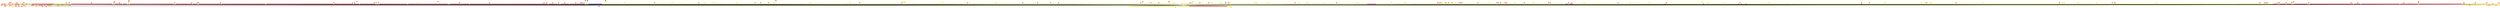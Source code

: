 graph {
0 [style = filled fillcolor = red];
1 [style = filled fillcolor = red];
2 [style = filled fillcolor = red];
3 [style = filled fillcolor = red];
4 [style = filled fillcolor = red];
5 [style = filled fillcolor = red];
6 [style = filled fillcolor = red];
7 [style = filled fillcolor = red];
8 [style = filled fillcolor = red];
9 [style = filled fillcolor = red];
10 [style = filled fillcolor = red];
11 [style = filled fillcolor = red];
12 [style = filled fillcolor = red];
13 [style = filled fillcolor = red];
14 [style = filled fillcolor = red];
15 [style = filled fillcolor = red];
16 [style = filled fillcolor = red];
17 [style = filled fillcolor = red];
18 [style = filled fillcolor = red];
19 [style = filled fillcolor = red];
20 [style = filled fillcolor = red];
21 [style = filled fillcolor = red];
22 [style = filled fillcolor = red];
23 [style = filled fillcolor = red];
24 [style = filled fillcolor = red];
25 [style = filled fillcolor = red];
26 [style = filled fillcolor = red];
27 [style = filled fillcolor = red];
28 [style = filled fillcolor = red];
29 [style = filled fillcolor = red];
30 [style = filled fillcolor = red];
31 [style = filled fillcolor = red];
32 [style = filled fillcolor = red];
33 [style = filled fillcolor = red];
34 [style = filled fillcolor = red];
35 [style = filled fillcolor = red];
36 [style = filled fillcolor = red];
37 [style = filled fillcolor = red];
38 [style = filled fillcolor = red];
39 [style = filled fillcolor = red];
40 [style = filled fillcolor = red];
41 [style = filled fillcolor = red];
42 [style = filled fillcolor = red];
43 [style = filled fillcolor = red];
44 [style = filled fillcolor = red];
45 [style = filled fillcolor = red];
46 [style = filled fillcolor = red];
47 [style = filled fillcolor = red];
48 [style = filled fillcolor = red];
49 [style = filled fillcolor = red];
50 [style = filled fillcolor = red];
51 [style = filled fillcolor = red];
52 [style = filled fillcolor = red];
53 [style = filled fillcolor = red];
54 [style = filled fillcolor = red];
55 [style = filled fillcolor = red];
56 [style = filled fillcolor = red];
57 [style = filled fillcolor = red];
58 [style = filled fillcolor = red];
59 [style = filled fillcolor = red];
60 [style = filled fillcolor = red];
61 [style = filled fillcolor = red];
62 [style = filled fillcolor = red];
63 [style = filled fillcolor = red];
64 [style = filled fillcolor = red];
65 [style = filled fillcolor = red];
66 [style = filled fillcolor = red];
67 [style = filled fillcolor = red];
68 [style = filled fillcolor = red];
69 [style = filled fillcolor = red];
70 [style = filled fillcolor = red];
71 [style = filled fillcolor = red];
72 [style = filled fillcolor = red];
73 [style = filled fillcolor = red];
74 [style = filled fillcolor = red];
75 [style = filled fillcolor = red];
76 [style = filled fillcolor = red];
77 [style = filled fillcolor = red];
78 [style = filled fillcolor = red];
79 [style = filled fillcolor = red];
80 [style = filled fillcolor = red];
81 [style = filled fillcolor = red];
82 [style = filled fillcolor = red];
83 [style = filled fillcolor = red];
84 [style = filled fillcolor = red];
85 [style = filled fillcolor = red];
86 [style = filled fillcolor = red];
87 [style = filled fillcolor = red];
88 [style = filled fillcolor = red];
89 [style = filled fillcolor = red];
90 [style = filled fillcolor = red];
91 [style = filled fillcolor = red];
92 [style = filled fillcolor = red];
93 [style = filled fillcolor = red];
94 [style = filled fillcolor = red];
95 [style = filled fillcolor = red];
96 [style = filled fillcolor = red];
97 [style = filled fillcolor = red];
98 [style = filled fillcolor = red];
99 [style = filled fillcolor = red];
100 [style = filled fillcolor = red];
101 [style = filled fillcolor = red];
102 [style = filled fillcolor = red];
103 [style = filled fillcolor = red];
104 [style = filled fillcolor = red];
105 [style = filled fillcolor = red];
106 [style = filled fillcolor = red];
107 [style = filled fillcolor = red];
108 [style = filled fillcolor = red];
109 [style = filled fillcolor = red];
110 [style = filled fillcolor = red];
111 [style = filled fillcolor = red];
112 [style = filled fillcolor = red];
113 [style = filled fillcolor = red];
114 [style = filled fillcolor = red];
115 [style = filled fillcolor = red];
116 [style = filled fillcolor = red];
117 [style = filled fillcolor = red];
118 [style = filled fillcolor = red];
119 [style = filled fillcolor = red];
120 [style = filled fillcolor = red];
121 [style = filled fillcolor = red];
122 [style = filled fillcolor = red];
123 [style = filled fillcolor = red];
124 [style = filled fillcolor = red];
125 [style = filled fillcolor = red];
126 [style = filled fillcolor = red];
127 [style = filled fillcolor = red];
128 [style = filled fillcolor = red];
129 [style = filled fillcolor = red];
130 [style = filled fillcolor = red];
131 [style = filled fillcolor = red];
132 [style = filled fillcolor = red];
133 [style = filled fillcolor = red];
134 [style = filled fillcolor = red];
135 [style = filled fillcolor = red];
136 [style = filled fillcolor = red];
137 [style = filled fillcolor = red];
138 [style = filled fillcolor = red];
139 [style = filled fillcolor = red];
140 [style = filled fillcolor = red];
141 [style = filled fillcolor = red];
142 [style = filled fillcolor = red];
143 [style = filled fillcolor = red];
144 [style = filled fillcolor = red];
145 [style = filled fillcolor = red];
146 [style = filled fillcolor = red];
147 [style = filled fillcolor = red];
148 [style = filled fillcolor = red];
149 [style = filled fillcolor = red];
150 [style = filled fillcolor = red];
151 [style = filled fillcolor = red];
152 [style = filled fillcolor = red];
153 [style = filled fillcolor = red];
154 [style = filled fillcolor = red];
155 [style = filled fillcolor = red];
156 [style = filled fillcolor = red];
157 [style = filled fillcolor = red];
158 [style = filled fillcolor = red];
159 [style = filled fillcolor = red];
160 [style = filled fillcolor = red];
161 [style = filled fillcolor = red];
162 [style = filled fillcolor = red];
163 [style = filled fillcolor = red];
164 [style = filled fillcolor = red];
165 [style = filled fillcolor = red];
166 [style = filled fillcolor = red];
167 [style = filled fillcolor = red];
168 [style = filled fillcolor = red];
169 [style = filled fillcolor = red];
170 [style = filled fillcolor = red];
171 [style = filled fillcolor = red];
172 [style = filled fillcolor = red];
173 [style = filled fillcolor = red];
174 [style = filled fillcolor = red];
175 [style = filled fillcolor = red];
176 [style = filled fillcolor = red];
177 [style = filled fillcolor = red];
178 [style = filled fillcolor = red];
179 [style = filled fillcolor = red];
180 [style = filled fillcolor = red];
181 [style = filled fillcolor = red];
182 [style = filled fillcolor = red];
183 [style = filled fillcolor = red];
184 [style = filled fillcolor = red];
185 [style = filled fillcolor = red];
186 [style = filled fillcolor = red];
187 [style = filled fillcolor = red];
188 [style = filled fillcolor = red];
189 [style = filled fillcolor = red];
190 [style = filled fillcolor = red];
191 [style = filled fillcolor = red];
192 [style = filled fillcolor = red];
193 [style = filled fillcolor = red];
194 [style = filled fillcolor = red];
195 [style = filled fillcolor = red];
196 [style = filled fillcolor = red];
197 [style = filled fillcolor = red];
198 [style = filled fillcolor = red];
199 [style = filled fillcolor = red];
200 [style = filled fillcolor = red];
201 [style = filled fillcolor = red];
202 [style = filled fillcolor = red];
203 [style = filled fillcolor = red];
204 [style = filled fillcolor = red];
205 [style = filled fillcolor = red];
206 [style = filled fillcolor = red];
207 [style = filled fillcolor = red];
208 [style = filled fillcolor = red];
209 [style = filled fillcolor = red];
210 [style = filled fillcolor = red];
211 [style = filled fillcolor = red];
212 [style = filled fillcolor = red];
213 [style = filled fillcolor = red];
214 [style = filled fillcolor = red];
215 [style = filled fillcolor = red];
216 [style = filled fillcolor = red];
217 [style = filled fillcolor = red];
218 [style = filled fillcolor = red];
219 [style = filled fillcolor = red];
220 [style = filled fillcolor = red];
221 [style = filled fillcolor = red];
222 [style = filled fillcolor = red];
223 [style = filled fillcolor = red];
224 [style = filled fillcolor = red];
225 [style = filled fillcolor = red];
226 [style = filled fillcolor = red];
227 [style = filled fillcolor = red];
228 [style = filled fillcolor = red];
229 [style = filled fillcolor = red];
230 [style = filled fillcolor = red];
231 [style = filled fillcolor = red];
232 [style = filled fillcolor = red];
233 [style = filled fillcolor = red];
234 [style = filled fillcolor = red];
235 [style = filled fillcolor = red];
236 [style = filled fillcolor = red];
237 [style = filled fillcolor = red];
238 [style = filled fillcolor = red];
239 [style = filled fillcolor = red];
240 [style = filled fillcolor = red];
241 [style = filled fillcolor = red];
242 [style = filled fillcolor = red];
243 [style = filled fillcolor = red];
244 [style = filled fillcolor = red];
245 [style = filled fillcolor = red];
246 [style = filled fillcolor = red];
247 [style = filled fillcolor = red];
248 [style = filled fillcolor = red];
249 [style = filled fillcolor = red];
250 [style = filled fillcolor = red];
251 [style = filled fillcolor = red];
252 [style = filled fillcolor = red];
253 [style = filled fillcolor = red];
254 [style = filled fillcolor = red];
255 [style = filled fillcolor = red];
256 [style = filled fillcolor = red];
257 [style = filled fillcolor = red];
258 [style = filled fillcolor = red];
259 [style = filled fillcolor = red];
260 [style = filled fillcolor = red];
261 [style = filled fillcolor = red];
262 [style = filled fillcolor = red];
263 [style = filled fillcolor = red];
264 [style = filled fillcolor = red];
265 [style = filled fillcolor = red];
266 [style = filled fillcolor = red];
267 [style = filled fillcolor = red];
268 [style = filled fillcolor = red];
269 [style = filled fillcolor = red];
270 [style = filled fillcolor = red];
271 [style = filled fillcolor = red];
272 [style = filled fillcolor = red];
273 [style = filled fillcolor = red];
274 [style = filled fillcolor = red];
275 [style = filled fillcolor = red];
276 [style = filled fillcolor = red];
277 [style = filled fillcolor = red];
278 [style = filled fillcolor = red];
279 [style = filled fillcolor = red];
280 [style = filled fillcolor = red];
281 [style = filled fillcolor = red];
282 [style = filled fillcolor = red];
283 [style = filled fillcolor = red];
284 [style = filled fillcolor = red];
285 [style = filled fillcolor = red];
286 [style = filled fillcolor = red];
287 [style = filled fillcolor = red];
288 [style = filled fillcolor = red];
289 [style = filled fillcolor = red];
290 [style = filled fillcolor = red];
291 [style = filled fillcolor = red];
292 [style = filled fillcolor = red];
293 [style = filled fillcolor = red];
294 [style = filled fillcolor = red];
295 [style = filled fillcolor = red];
296 [style = filled fillcolor = red];
297 [style = filled fillcolor = red];
298 [style = filled fillcolor = red];
299 [style = filled fillcolor = red];
300 [style = filled fillcolor = red];
301 [style = filled fillcolor = red];
302 [style = filled fillcolor = red];
303 [style = filled fillcolor = red];
304 [style = filled fillcolor = red];
305 [style = filled fillcolor = red];
306 [style = filled fillcolor = red];
307 [style = filled fillcolor = red];
308 [style = filled fillcolor = red];
309 [style = filled fillcolor = red];
310 [style = filled fillcolor = red];
311 [style = filled fillcolor = red];
312 [style = filled fillcolor = red];
313 [style = filled fillcolor = red];
314 [style = filled fillcolor = red];
315 [style = filled fillcolor = red];
316 [style = filled fillcolor = red];
317 [style = filled fillcolor = red];
318 [style = filled fillcolor = red];
319 [style = filled fillcolor = red];
320 [style = filled fillcolor = red];
321 [style = filled fillcolor = red];
322 [style = filled fillcolor = red];
323 [style = filled fillcolor = red];
324 [style = filled fillcolor = red];
325 [style = filled fillcolor = red];
326 [style = filled fillcolor = red];
327 [style = filled fillcolor = red];
328 [style = filled fillcolor = red];
329 [style = filled fillcolor = red];
330 [style = filled fillcolor = red];
331 [style = filled fillcolor = red];
332 [style = filled fillcolor = red];
333 [style = filled fillcolor = red];
334 [style = filled fillcolor = red];
335 [style = filled fillcolor = red];
336 [style = filled fillcolor = red];
337 [style = filled fillcolor = red];
338 [style = filled fillcolor = red];
339 [style = filled fillcolor = red];
340 [style = filled fillcolor = red];
341 [style = filled fillcolor = red];
342 [style = filled fillcolor = red];
343 [style = filled fillcolor = red];
344 [style = filled fillcolor = red];
345 [style = filled fillcolor = red];
346 [style = filled fillcolor = red];
347 [style = filled fillcolor = red];
348 [style = filled fillcolor = red];
349 [style = filled fillcolor = red];
350 [style = filled fillcolor = red];
351 [style = filled fillcolor = red];
352 [style = filled fillcolor = red];
353 [style = filled fillcolor = red];
354 [style = filled fillcolor = red];
355 [style = filled fillcolor = red];
356 [style = filled fillcolor = red];
357 [style = filled fillcolor = red];
358 [style = filled fillcolor = red];
359 [style = filled fillcolor = red];
360 [style = filled fillcolor = red];
361 [style = filled fillcolor = red];
362 [style = filled fillcolor = red];
363 [style = filled fillcolor = red];
364 [style = filled fillcolor = red];
365 [style = filled fillcolor = red];
366 [style = filled fillcolor = red];
367 [style = filled fillcolor = red];
368 [style = filled fillcolor = red];
369 [style = filled fillcolor = red];
370 [style = filled fillcolor = red];
371 [style = filled fillcolor = red];
372 [style = filled fillcolor = red];
373 [style = filled fillcolor = red];
374 [style = filled fillcolor = red];
375 [style = filled fillcolor = red];
376 [style = filled fillcolor = red];
377 [style = filled fillcolor = red];
378 [style = filled fillcolor = red];
379 [style = filled fillcolor = red];
380 [style = filled fillcolor = red];
381 [style = filled fillcolor = red];
382 [style = filled fillcolor = red];
383 [style = filled fillcolor = red];
384 [style = filled fillcolor = red];
385 [style = filled fillcolor = red];
386 [style = filled fillcolor = red];
387 [style = filled fillcolor = red];
388 [style = filled fillcolor = red];
389 [style = filled fillcolor = red];
390 [style = filled fillcolor = red];
391 [style = filled fillcolor = red];
392 [style = filled fillcolor = red];
393 [style = filled fillcolor = red];
394 [style = filled fillcolor = red];
395 [style = filled fillcolor = red];
396 [style = filled fillcolor = red];
397 [style = filled fillcolor = red];
398 [style = filled fillcolor = red];
399 [style = filled fillcolor = red];
400 [style = filled fillcolor = red];
401 [style = filled fillcolor = red];
402 [style = filled fillcolor = red];
403 [style = filled fillcolor = red];
404 [style = filled fillcolor = red];
405 [style = filled fillcolor = red];
406 [style = filled fillcolor = red];
407 [style = filled fillcolor = red];
408 [style = filled fillcolor = red];
409 [style = filled fillcolor = red];
410 [style = filled fillcolor = red];
411 [style = filled fillcolor = red];
412 [style = filled fillcolor = red];
413 [style = filled fillcolor = red];
414 [style = filled fillcolor = red];
415 [style = filled fillcolor = red];
416 [style = filled fillcolor = red];
417 [style = filled fillcolor = red];
418 [style = filled fillcolor = red];
419 [style = filled fillcolor = red];
420 [style = filled fillcolor = red];
421 [style = filled fillcolor = red];
422 [style = filled fillcolor = red];
423 [style = filled fillcolor = red];
424 [style = filled fillcolor = red];
425 [style = filled fillcolor = red];
426 [style = filled fillcolor = red];
427 [style = filled fillcolor = red];
428 [style = filled fillcolor = red];
429 [style = filled fillcolor = red];
430 [style = filled fillcolor = red];
431 [style = filled fillcolor = red];
432 [style = filled fillcolor = red];
433 [style = filled fillcolor = red];
434 [style = filled fillcolor = red];
435 [style = filled fillcolor = red];
436 [style = filled fillcolor = red];
437 [style = filled fillcolor = red];
438 [style = filled fillcolor = red];
439 [style = filled fillcolor = red];
440 [style = filled fillcolor = red];
441 [style = filled fillcolor = red];
442 [style = filled fillcolor = red];
443 [style = filled fillcolor = red];
444 [style = filled fillcolor = red];
445 [style = filled fillcolor = red];
446 [style = filled fillcolor = red];
447 [style = filled fillcolor = red];
448 [style = filled fillcolor = red];
449 [style = filled fillcolor = red];
450 [style = filled fillcolor = red];
451 [style = filled fillcolor = red];
452 [style = filled fillcolor = red];
453 [style = filled fillcolor = red];
454 [style = filled fillcolor = red];
455 [style = filled fillcolor = red];
456 [style = filled fillcolor = red];
457 [style = filled fillcolor = red];
458 [style = filled fillcolor = red];
459 [style = filled fillcolor = red];
460 [style = filled fillcolor = red];
461 [style = filled fillcolor = red];
462 [style = filled fillcolor = red];
463 [style = filled fillcolor = red];
464 [style = filled fillcolor = red];
465 [style = filled fillcolor = red];
466 [style = filled fillcolor = red];
467 [style = filled fillcolor = red];
468 [style = filled fillcolor = red];
469 [style = filled fillcolor = red];
470 [style = filled fillcolor = red];
471 [style = filled fillcolor = red];
472 [style = filled fillcolor = red];
473 [style = filled fillcolor = red];
474 [style = filled fillcolor = red];
475 [style = filled fillcolor = red];
476 [style = filled fillcolor = red];
477 [style = filled fillcolor = red];
478 [style = filled fillcolor = red];
479 [style = filled fillcolor = red];
480 [style = filled fillcolor = red];
481 [style = filled fillcolor = red];
482 [style = filled fillcolor = red];
483 [style = filled fillcolor = red];
484 [style = filled fillcolor = red];
485 [style = filled fillcolor = red];
486 [style = filled fillcolor = red];
487 [style = filled fillcolor = red];
488 [style = filled fillcolor = red];
489 [style = filled fillcolor = red];
490 [style = filled fillcolor = red];
491 [style = filled fillcolor = red];
492 [style = filled fillcolor = red];
493 [style = filled fillcolor = red];
494 [style = filled fillcolor = red];
495 [style = filled fillcolor = red];
496 [style = filled fillcolor = red];
497 [style = filled fillcolor = red];
498 [style = filled fillcolor = red];
499 [style = filled fillcolor = red];
500 [style = filled fillcolor = red];
501 [style = filled fillcolor = red];
502 [style = filled fillcolor = red];
503 [style = filled fillcolor = red];
504 [style = filled fillcolor = red];
505 [style = filled fillcolor = red];
506 [style = filled fillcolor = red];
507 [style = filled fillcolor = red];
508 [style = filled fillcolor = red];
509 [style = filled fillcolor = red];
510 [style = filled fillcolor = red];
511 [style = filled fillcolor = red];
512 [style = filled fillcolor = red];
513 [style = filled fillcolor = red];
514 [style = filled fillcolor = red];
515 [style = filled fillcolor = red];
516 [style = filled fillcolor = red];
517 [style = filled fillcolor = red];
518 [style = filled fillcolor = red];
519 [style = filled fillcolor = red];
520 [style = filled fillcolor = red];
521 [style = filled fillcolor = red];
522 [style = filled fillcolor = red];
523 [style = filled fillcolor = red];
524 [style = filled fillcolor = red];
525 [style = filled fillcolor = red];
526 [style = filled fillcolor = red];
527 [style = filled fillcolor = red];
528 [style = filled fillcolor = red];
529 [style = filled fillcolor = red];
530 [style = filled fillcolor = red];
531 [style = filled fillcolor = red];
532 [style = filled fillcolor = red];
533 [style = filled fillcolor = red];
534 [style = filled fillcolor = red];
535 [style = filled fillcolor = red];
536 [style = filled fillcolor = red];
537 [style = filled fillcolor = red];
538 [style = filled fillcolor = red];
539 [style = filled fillcolor = red];
540 [style = filled fillcolor = red];
541 [style = filled fillcolor = red];
542 [style = filled fillcolor = red];
543 [style = filled fillcolor = red];
544 [style = filled fillcolor = red];
545 [style = filled fillcolor = red];
546 [style = filled fillcolor = red];
547 [style = filled fillcolor = red];
548 [style = filled fillcolor = red];
549 [style = filled fillcolor = red];
550 [style = filled fillcolor = red];
551 [style = filled fillcolor = red];
552 [style = filled fillcolor = red];
553 [style = filled fillcolor = red];
554 [style = filled fillcolor = red];
555 [style = filled fillcolor = red];
556 [style = filled fillcolor = red];
557 [style = filled fillcolor = red];
558 [style = filled fillcolor = red];
559 [style = filled fillcolor = red];
560 [style = filled fillcolor = red];
561 [style = filled fillcolor = red];
562 [style = filled fillcolor = red];
563 [style = filled fillcolor = red];
564 [style = filled fillcolor = red];
565 [style = filled fillcolor = red];
566 [style = filled fillcolor = red];
567 [style = filled fillcolor = red];
568 [style = filled fillcolor = red];
569 [style = filled fillcolor = red];
570 [style = filled fillcolor = red];
571 [style = filled fillcolor = red];
572 [style = filled fillcolor = red];
573 [style = filled fillcolor = red];
574 [style = filled fillcolor = red];
575 [style = filled fillcolor = red];
576 [style = filled fillcolor = red];
577 [style = filled fillcolor = red];
578 [style = filled fillcolor = red];
579 [style = filled fillcolor = red];
580 [style = filled fillcolor = red];
581 [style = filled fillcolor = red];
582 [style = filled fillcolor = red];
583 [style = filled fillcolor = red];
584 [style = filled fillcolor = red];
585 [style = filled fillcolor = red];
586 [style = filled fillcolor = red];
587 [style = filled fillcolor = red];
588 [style = filled fillcolor = red];
589 [style = filled fillcolor = red];
590 [style = filled fillcolor = red];
591 [style = filled fillcolor = red];
592 [style = filled fillcolor = red];
593 [style = filled fillcolor = red];
594 [style = filled fillcolor = red];
595 [style = filled fillcolor = red];
596 [style = filled fillcolor = red];
597 [style = filled fillcolor = red];
598 [style = filled fillcolor = red];
599 [style = filled fillcolor = red];
600 [style = filled fillcolor = red];
601 [style = filled fillcolor = red];
602 [style = filled fillcolor = red];
603 [style = filled fillcolor = red];
604 [style = filled fillcolor = red];
605 [style = filled fillcolor = red];
606 [style = filled fillcolor = red];
607 [style = filled fillcolor = red];
608 [style = filled fillcolor = red];
609 [style = filled fillcolor = red];
610 [style = filled fillcolor = red];
611 [style = filled fillcolor = red];
612 [style = filled fillcolor = red];
613 [style = filled fillcolor = red];
614 [style = filled fillcolor = red];
615 [style = filled fillcolor = red];
616 [style = filled fillcolor = red];
617 [style = filled fillcolor = red];
618 [style = filled fillcolor = red];
619 [style = filled fillcolor = red];
620 [style = filled fillcolor = red];
621 [style = filled fillcolor = red];
622 [style = filled fillcolor = red];
623 [style = filled fillcolor = red];
624 [style = filled fillcolor = red];
625 [style = filled fillcolor = red];
626 [style = filled fillcolor = red];
627 [style = filled fillcolor = red];
628 [style = filled fillcolor = red];
629 [style = filled fillcolor = red];
630 [style = filled fillcolor = red];
631 [style = filled fillcolor = red];
632 [style = filled fillcolor = red];
633 [style = filled fillcolor = red];
634 [style = filled fillcolor = red];
635 [style = filled fillcolor = red];
636 [style = filled fillcolor = red];
637 [style = filled fillcolor = red];
638 [style = filled fillcolor = red];
639 [style = filled fillcolor = red];
640 [style = filled fillcolor = red];
641 [style = filled fillcolor = red];
642 [style = filled fillcolor = red];
643 [style = filled fillcolor = red];
644 [style = filled fillcolor = red];
645 [style = filled fillcolor = red];
646 [style = filled fillcolor = red];
647 [style = filled fillcolor = red];
648 [style = filled fillcolor = red];
649 [style = filled fillcolor = red];
650 [style = filled fillcolor = red];
651 [style = filled fillcolor = red];
652 [style = filled fillcolor = red];
653 [style = filled fillcolor = red];
654 [style = filled fillcolor = red];
655 [style = filled fillcolor = red];
656 [style = filled fillcolor = red];
657 [style = filled fillcolor = red];
658 [style = filled fillcolor = red];
659 [style = filled fillcolor = red];
660 [style = filled fillcolor = red];
661 [style = filled fillcolor = red];
662 [style = filled fillcolor = red];
663 [style = filled fillcolor = red];
664 [style = filled fillcolor = red];
665 [style = filled fillcolor = red];
666 [style = filled fillcolor = red];
667 [style = filled fillcolor = red];
668 [style = filled fillcolor = red];
669 [style = filled fillcolor = red];
670 [style = filled fillcolor = red];
671 [style = filled fillcolor = red];
672 [style = filled fillcolor = red];
673 [style = filled fillcolor = red];
674 [style = filled fillcolor = red];
675 [style = filled fillcolor = red];
676 [style = filled fillcolor = red];
677 [style = filled fillcolor = red];
678 [style = filled fillcolor = red];
679 [style = filled fillcolor = red];
680 [style = filled fillcolor = red];
681 [style = filled fillcolor = red];
682 [style = filled fillcolor = red];
683 [style = filled fillcolor = red];
684 [style = filled fillcolor = red];
685 [style = filled fillcolor = red];
686 [style = filled fillcolor = red];
687 [style = filled fillcolor = red];
688 [style = filled fillcolor = red];
689 [style = filled fillcolor = red];
690 [style = filled fillcolor = red];
691 [style = filled fillcolor = red];
692 [style = filled fillcolor = red];
693 [style = filled fillcolor = red];
694 [style = filled fillcolor = red];
695 [style = filled fillcolor = red];
696 [style = filled fillcolor = red];
697 [style = filled fillcolor = red];
698 [style = filled fillcolor = red];
699 [style = filled fillcolor = red];
700 [style = filled fillcolor = blue];
701 [style = filled fillcolor = blue];
702 [style = filled fillcolor = blue];
703 [style = filled fillcolor = blue];
704 [style = filled fillcolor = blue];
705 [style = filled fillcolor = blue];
706 [style = filled fillcolor = blue];
707 [style = filled fillcolor = blue];
708 [style = filled fillcolor = blue];
709 [style = filled fillcolor = blue];
710 [style = filled fillcolor = blue];
711 [style = filled fillcolor = blue];
712 [style = filled fillcolor = blue];
713 [style = filled fillcolor = blue];
714 [style = filled fillcolor = yellow];
715 [style = filled fillcolor = yellow];
716 [style = filled fillcolor = yellow];
717 [style = filled fillcolor = yellow];
718 [style = filled fillcolor = yellow];
719 [style = filled fillcolor = yellow];
720 [style = filled fillcolor = yellow];
721 [style = filled fillcolor = yellow];
722 [style = filled fillcolor = yellow];
723 [style = filled fillcolor = yellow];
724 [style = filled fillcolor = yellow];
725 [style = filled fillcolor = yellow];
726 [style = filled fillcolor = yellow];
727 [style = filled fillcolor = yellow];
728 [style = filled fillcolor = yellow];
729 [style = filled fillcolor = yellow];
730 [style = filled fillcolor = yellow];
731 [style = filled fillcolor = yellow];
732 [style = filled fillcolor = yellow];
733 [style = filled fillcolor = yellow];
734 [style = filled fillcolor = yellow];
735 [style = filled fillcolor = yellow];
736 [style = filled fillcolor = yellow];
737 [style = filled fillcolor = yellow];
738 [style = filled fillcolor = yellow];
739 [style = filled fillcolor = yellow];
740 [style = filled fillcolor = yellow];
741 [style = filled fillcolor = yellow];
742 [style = filled fillcolor = yellow];
743 [style = filled fillcolor = yellow];
744 [style = filled fillcolor = yellow];
745 [style = filled fillcolor = yellow];
746 [style = filled fillcolor = yellow];
747 [style = filled fillcolor = yellow];
748 [style = filled fillcolor = yellow];
749 [style = filled fillcolor = yellow];
750 [style = filled fillcolor = yellow];
751 [style = filled fillcolor = yellow];
752 [style = filled fillcolor = yellow];
753 [style = filled fillcolor = yellow];
754 [style = filled fillcolor = yellow];
755 [style = filled fillcolor = yellow];
756 [style = filled fillcolor = yellow];
757 [style = filled fillcolor = yellow];
758 [style = filled fillcolor = yellow];
759 [style = filled fillcolor = yellow];
760 [style = filled fillcolor = yellow];
761 [style = filled fillcolor = yellow];
762 [style = filled fillcolor = yellow];
763 [style = filled fillcolor = yellow];
764 [style = filled fillcolor = yellow];
765 [style = filled fillcolor = yellow];
766 [style = filled fillcolor = yellow];
767 [style = filled fillcolor = yellow];
768 [style = filled fillcolor = yellow];
769 [style = filled fillcolor = yellow];
770 [style = filled fillcolor = yellow];
771 [style = filled fillcolor = yellow];
772 [style = filled fillcolor = yellow];
773 [style = filled fillcolor = yellow];
774 [style = filled fillcolor = yellow];
775 [style = filled fillcolor = yellow];
776 [style = filled fillcolor = yellow];
777 [style = filled fillcolor = yellow];
778 [style = filled fillcolor = yellow];
779 [style = filled fillcolor = yellow];
780 [style = filled fillcolor = yellow];
781 [style = filled fillcolor = yellow];
782 [style = filled fillcolor = yellow];
783 [style = filled fillcolor = yellow];
784 [style = filled fillcolor = yellow];
785 [style = filled fillcolor = yellow];
786 [style = filled fillcolor = yellow];
787 [style = filled fillcolor = yellow];
788 [style = filled fillcolor = yellow];
789 [style = filled fillcolor = yellow];
790 [style = filled fillcolor = yellow];
791 [style = filled fillcolor = yellow];
792 [style = filled fillcolor = yellow];
793 [style = filled fillcolor = yellow];
794 [style = filled fillcolor = yellow];
795 [style = filled fillcolor = yellow];
796 [style = filled fillcolor = yellow];
797 [style = filled fillcolor = yellow];
798 [style = filled fillcolor = yellow];
799 [style = filled fillcolor = yellow];
800 [style = filled fillcolor = yellow];
801 [style = filled fillcolor = yellow];
802 [style = filled fillcolor = yellow];
803 [style = filled fillcolor = yellow];
804 [style = filled fillcolor = yellow];
805 [style = filled fillcolor = yellow];
806 [style = filled fillcolor = yellow];
807 [style = filled fillcolor = yellow];
808 [style = filled fillcolor = yellow];
809 [style = filled fillcolor = yellow];
810 [style = filled fillcolor = yellow];
811 [style = filled fillcolor = yellow];
812 [style = filled fillcolor = yellow];
813 [style = filled fillcolor = yellow];
814 [style = filled fillcolor = yellow];
815 [style = filled fillcolor = yellow];
816 [style = filled fillcolor = yellow];
817 [style = filled fillcolor = yellow];
818 [style = filled fillcolor = yellow];
819 [style = filled fillcolor = yellow];
820 [style = filled fillcolor = yellow];
821 [style = filled fillcolor = yellow];
822 [style = filled fillcolor = yellow];
823 [style = filled fillcolor = yellow];
824 [style = filled fillcolor = yellow];
825 [style = filled fillcolor = yellow];
826 [style = filled fillcolor = yellow];
827 [style = filled fillcolor = yellow];
828 [style = filled fillcolor = yellow];
829 [style = filled fillcolor = yellow];
830 [style = filled fillcolor = yellow];
831 [style = filled fillcolor = yellow];
832 [style = filled fillcolor = yellow];
833 [style = filled fillcolor = yellow];
834 [style = filled fillcolor = yellow];
835 [style = filled fillcolor = yellow];
836 [style = filled fillcolor = yellow];
837 [style = filled fillcolor = yellow];
838 [style = filled fillcolor = yellow];
839 [style = filled fillcolor = yellow];
840 [style = filled fillcolor = yellow];
841 [style = filled fillcolor = yellow];
842 [style = filled fillcolor = yellow];
843 [style = filled fillcolor = yellow];
844 [style = filled fillcolor = yellow];
845 [style = filled fillcolor = yellow];
846 [style = filled fillcolor = yellow];
847 [style = filled fillcolor = yellow];
848 [style = filled fillcolor = yellow];
849 [style = filled fillcolor = yellow];
850 [style = filled fillcolor = yellow];
851 [style = filled fillcolor = yellow];
852 [style = filled fillcolor = yellow];
853 [style = filled fillcolor = yellow];
854 [style = filled fillcolor = yellow];
855 [style = filled fillcolor = yellow];
856 [style = filled fillcolor = yellow];
857 [style = filled fillcolor = yellow];
858 [style = filled fillcolor = yellow];
859 [style = filled fillcolor = yellow];
860 [style = filled fillcolor = yellow];
861 [style = filled fillcolor = yellow];
862 [style = filled fillcolor = yellow];
863 [style = filled fillcolor = yellow];
864 [style = filled fillcolor = yellow];
865 [style = filled fillcolor = yellow];
866 [style = filled fillcolor = yellow];
867 [style = filled fillcolor = yellow];
868 [style = filled fillcolor = yellow];
869 [style = filled fillcolor = yellow];
870 [style = filled fillcolor = yellow];
871 [style = filled fillcolor = yellow];
872 [style = filled fillcolor = yellow];
873 [style = filled fillcolor = yellow];
874 [style = filled fillcolor = yellow];
875 [style = filled fillcolor = yellow];
876 [style = filled fillcolor = yellow];
877 [style = filled fillcolor = yellow];
878 [style = filled fillcolor = yellow];
879 [style = filled fillcolor = yellow];
880 [style = filled fillcolor = yellow];
881 [style = filled fillcolor = yellow];
882 [style = filled fillcolor = yellow];
883 [style = filled fillcolor = yellow];
884 [style = filled fillcolor = yellow];
885 [style = filled fillcolor = yellow];
886 [style = filled fillcolor = yellow];
887 [style = filled fillcolor = yellow];
888 [style = filled fillcolor = yellow];
889 [style = filled fillcolor = yellow];
890 [style = filled fillcolor = yellow];
891 [style = filled fillcolor = yellow];
892 [style = filled fillcolor = yellow];
893 [style = filled fillcolor = yellow];
894 [style = filled fillcolor = yellow];
895 [style = filled fillcolor = yellow];
896 [style = filled fillcolor = yellow];
897 [style = filled fillcolor = yellow];
898 [style = filled fillcolor = yellow];
899 [style = filled fillcolor = yellow];
900 [style = filled fillcolor = yellow];
901 [style = filled fillcolor = yellow];
902 [style = filled fillcolor = yellow];
903 [style = filled fillcolor = yellow];
904 [style = filled fillcolor = yellow];
905 [style = filled fillcolor = yellow];
906 [style = filled fillcolor = yellow];
907 [style = filled fillcolor = yellow];
908 [style = filled fillcolor = yellow];
909 [style = filled fillcolor = yellow];
910 [style = filled fillcolor = yellow];
911 [style = filled fillcolor = yellow];
912 [style = filled fillcolor = yellow];
913 [style = filled fillcolor = yellow];
914 [style = filled fillcolor = yellow];
915 [style = filled fillcolor = yellow];
916 [style = filled fillcolor = yellow];
917 [style = filled fillcolor = yellow];
918 [style = filled fillcolor = yellow];
919 [style = filled fillcolor = yellow];
920 [style = filled fillcolor = yellow];
921 [style = filled fillcolor = yellow];
922 [style = filled fillcolor = yellow];
923 [style = filled fillcolor = yellow];
924 [style = filled fillcolor = yellow];
925 [style = filled fillcolor = yellow];
926 [style = filled fillcolor = yellow];
927 [style = filled fillcolor = yellow];
928 [style = filled fillcolor = yellow];
929 [style = filled fillcolor = yellow];
930 [style = filled fillcolor = yellow];
931 [style = filled fillcolor = yellow];
932 [style = filled fillcolor = yellow];
933 [style = filled fillcolor = yellow];
934 [style = filled fillcolor = yellow];
935 [style = filled fillcolor = yellow];
936 [style = filled fillcolor = yellow];
937 [style = filled fillcolor = yellow];
938 [style = filled fillcolor = yellow];
939 [style = filled fillcolor = yellow];
940 [style = filled fillcolor = yellow];
941 [style = filled fillcolor = yellow];
942 [style = filled fillcolor = yellow];
943 [style = filled fillcolor = yellow];
944 [style = filled fillcolor = yellow];
945 [style = filled fillcolor = yellow];
946 [style = filled fillcolor = yellow];
947 [style = filled fillcolor = yellow];
948 [style = filled fillcolor = yellow];
949 [style = filled fillcolor = yellow];
950 [style = filled fillcolor = yellow];
951 [style = filled fillcolor = yellow];
952 [style = filled fillcolor = yellow];
953 [style = filled fillcolor = yellow];
954 [style = filled fillcolor = yellow];
955 [style = filled fillcolor = yellow];
956 [style = filled fillcolor = yellow];
957 [style = filled fillcolor = yellow];
958 [style = filled fillcolor = yellow];
959 [style = filled fillcolor = yellow];
960 [style = filled fillcolor = yellow];
961 [style = filled fillcolor = yellow];
962 [style = filled fillcolor = yellow];
963 [style = filled fillcolor = yellow];
964 [style = filled fillcolor = yellow];
965 [style = filled fillcolor = yellow];
966 [style = filled fillcolor = yellow];
967 [style = filled fillcolor = yellow];
968 [style = filled fillcolor = yellow];
969 [style = filled fillcolor = yellow];
970 [style = filled fillcolor = yellow];
971 [style = filled fillcolor = yellow];
972 [style = filled fillcolor = yellow];
973 [style = filled fillcolor = yellow];
974 [style = filled fillcolor = yellow];
975 [style = filled fillcolor = yellow];
976 [style = filled fillcolor = yellow];
977 [style = filled fillcolor = yellow];
978 [style = filled fillcolor = yellow];
979 [style = filled fillcolor = yellow];
980 [style = filled fillcolor = yellow];
981 [style = filled fillcolor = yellow];
982 [style = filled fillcolor = yellow];
983 [style = filled fillcolor = yellow];
984 [style = filled fillcolor = yellow];
985 [style = filled fillcolor = yellow];
986 [style = filled fillcolor = yellow];
987 [style = filled fillcolor = yellow];
988 [style = filled fillcolor = yellow];
989 [style = filled fillcolor = yellow];
990 [style = filled fillcolor = yellow];
991 [style = filled fillcolor = yellow];
992 [style = filled fillcolor = yellow];
993 [style = filled fillcolor = yellow];
994 [style = filled fillcolor = yellow];
995 [style = filled fillcolor = yellow];
996 [style = filled fillcolor = yellow];
997 [style = filled fillcolor = yellow];
998 [style = filled fillcolor = yellow];
999 [style = filled fillcolor = yellow];
1000 [style = filled fillcolor = yellow];
1001 [style = filled fillcolor = yellow];
1002 [style = filled fillcolor = yellow];
1003 [style = filled fillcolor = yellow];
1004 [style = filled fillcolor = yellow];
1005 [style = filled fillcolor = yellow];
1006 [style = filled fillcolor = yellow];
1007 [style = filled fillcolor = yellow];
1008 [style = filled fillcolor = yellow];
1009 [style = filled fillcolor = yellow];
1010 [style = filled fillcolor = yellow];
1011 [style = filled fillcolor = yellow];
1012 [style = filled fillcolor = yellow];
1013 [style = filled fillcolor = yellow];
1014 [style = filled fillcolor = yellow];
1015 [style = filled fillcolor = yellow];
1016 [style = filled fillcolor = yellow];
1017 [style = filled fillcolor = yellow];
1018 [style = filled fillcolor = yellow];
1019 [style = filled fillcolor = yellow];
1020 [style = filled fillcolor = yellow];
1021 [style = filled fillcolor = yellow];
1022 [style = filled fillcolor = yellow];
1023 [style = filled fillcolor = yellow];
1024 [style = filled fillcolor = yellow];
1025 [style = filled fillcolor = yellow];
1026 [style = filled fillcolor = yellow];
1027 [style = filled fillcolor = yellow];
1028 [style = filled fillcolor = yellow];
1029 [style = filled fillcolor = yellow];
1030 [style = filled fillcolor = yellow];
1031 [style = filled fillcolor = yellow];
1032 [style = filled fillcolor = yellow];
1033 [style = filled fillcolor = yellow];
1034 [style = filled fillcolor = yellow];
1035 [style = filled fillcolor = yellow];
1036 [style = filled fillcolor = yellow];
1037 [style = filled fillcolor = yellow];
1038 [style = filled fillcolor = yellow];
1039 [style = filled fillcolor = yellow];
1040 [style = filled fillcolor = yellow];
1041 [style = filled fillcolor = yellow];
1042 [style = filled fillcolor = yellow];
1043 [style = filled fillcolor = yellow];
1044 [style = filled fillcolor = yellow];
1045 [style = filled fillcolor = yellow];
1046 [style = filled fillcolor = yellow];
1047 [style = filled fillcolor = yellow];
1048 [style = filled fillcolor = yellow];
1049 [style = filled fillcolor = yellow];
1050 [style = filled fillcolor = yellow];
1051 [style = filled fillcolor = yellow];
1052 [style = filled fillcolor = yellow];
1053 [style = filled fillcolor = yellow];
1054 [style = filled fillcolor = yellow];
1055 [style = filled fillcolor = yellow];
1056 [style = filled fillcolor = yellow];
1057 [style = filled fillcolor = yellow];
1058 [style = filled fillcolor = yellow];
1059 [style = filled fillcolor = yellow];
1060 [style = filled fillcolor = yellow];
1061 [style = filled fillcolor = yellow];
1062 [style = filled fillcolor = yellow];
1063 [style = filled fillcolor = yellow];
1064 [style = filled fillcolor = yellow];
1065 [style = filled fillcolor = yellow];
1066 [style = filled fillcolor = yellow];
1067 [style = filled fillcolor = yellow];
1068 [style = filled fillcolor = yellow];
1069 [style = filled fillcolor = yellow];
1070 [style = filled fillcolor = yellow];
1071 [style = filled fillcolor = yellow];
1072 [style = filled fillcolor = yellow];
1073 [style = filled fillcolor = yellow];
1074 [style = filled fillcolor = yellow];
1075 [style = filled fillcolor = yellow];
1076 [style = filled fillcolor = yellow];
1077 [style = filled fillcolor = yellow];
1078 [style = filled fillcolor = yellow];
1079 [style = filled fillcolor = yellow];
1080 [style = filled fillcolor = yellow];
1081 [style = filled fillcolor = yellow];
1082 [style = filled fillcolor = yellow];
1083 [style = filled fillcolor = yellow];
1084 [style = filled fillcolor = yellow];
1085 [style = filled fillcolor = yellow];
1086 [style = filled fillcolor = yellow];
1087 [style = filled fillcolor = yellow];
1088 [style = filled fillcolor = yellow];
1089 [style = filled fillcolor = yellow];
1090 [style = filled fillcolor = yellow];
1091 [style = filled fillcolor = yellow];
1092 [style = filled fillcolor = yellow];
1093 [style = filled fillcolor = yellow];
1094 [style = filled fillcolor = yellow];
1095 [style = filled fillcolor = yellow];
1096 [style = filled fillcolor = yellow];
1097 [style = filled fillcolor = yellow];
1098 [style = filled fillcolor = yellow];
1099 [style = filled fillcolor = yellow];
1100 [style = filled fillcolor = yellow];
1101 [style = filled fillcolor = yellow];
1102 [style = filled fillcolor = yellow];
1103 [style = filled fillcolor = yellow];
1104 [style = filled fillcolor = yellow];
1105 [style = filled fillcolor = yellow];
1106 [style = filled fillcolor = yellow];
1107 [style = filled fillcolor = yellow];
1108 [style = filled fillcolor = yellow];
1109 [style = filled fillcolor = yellow];
1110 [style = filled fillcolor = yellow];
1111 [style = filled fillcolor = yellow];
1112 [style = filled fillcolor = yellow];
1113 [style = filled fillcolor = yellow];
1114 [style = filled fillcolor = yellow];
1115 [style = filled fillcolor = yellow];
1116 [style = filled fillcolor = yellow];
1117 [style = filled fillcolor = yellow];
1118 [style = filled fillcolor = yellow];
1119 [style = filled fillcolor = yellow];
1120 [style = filled fillcolor = yellow];
1121 [style = filled fillcolor = yellow];
1122 [style = filled fillcolor = yellow];
1123 [style = filled fillcolor = yellow];
1124 [style = filled fillcolor = yellow];
1125 [style = filled fillcolor = yellow];
1126 [style = filled fillcolor = yellow];
1127 [style = filled fillcolor = yellow];
1128 [style = filled fillcolor = yellow];
1129 [style = filled fillcolor = yellow];
1130 [style = filled fillcolor = yellow];
1131 [style = filled fillcolor = yellow];
1132 [style = filled fillcolor = yellow];
1133 [style = filled fillcolor = yellow];
1134 [style = filled fillcolor = yellow];
1135 [style = filled fillcolor = yellow];
1136 [style = filled fillcolor = yellow];
1137 [style = filled fillcolor = yellow];
1138 [style = filled fillcolor = yellow];
1139 [style = filled fillcolor = yellow];
1140 [style = filled fillcolor = yellow];
1141 [style = filled fillcolor = yellow];
1142 [style = filled fillcolor = yellow];
1143 [style = filled fillcolor = yellow];
1144 [style = filled fillcolor = yellow];
1145 [style = filled fillcolor = yellow];
1146 [style = filled fillcolor = yellow];
1147 [style = filled fillcolor = yellow];
1148 [style = filled fillcolor = yellow];
1149 [style = filled fillcolor = yellow];
1150 [style = filled fillcolor = yellow];
1151 [style = filled fillcolor = yellow];
1152 [style = filled fillcolor = yellow];
1153 [style = filled fillcolor = yellow];
1154 [style = filled fillcolor = yellow];
1155 [style = filled fillcolor = yellow];
1156 [style = filled fillcolor = yellow];
1157 [style = filled fillcolor = yellow];
1158 [style = filled fillcolor = yellow];
1159 [style = filled fillcolor = yellow];
1160 [style = filled fillcolor = yellow];
1161 [style = filled fillcolor = yellow];
1162 [style = filled fillcolor = yellow];
1163 [style = filled fillcolor = yellow];
1164 [style = filled fillcolor = yellow];
1165 [style = filled fillcolor = yellow];
1166 [style = filled fillcolor = yellow];
1167 [style = filled fillcolor = yellow];
1168 [style = filled fillcolor = yellow];
1169 [style = filled fillcolor = yellow];
1170 [style = filled fillcolor = yellow];
1171 [style = filled fillcolor = yellow];
1172 [style = filled fillcolor = yellow];
1173 [style = filled fillcolor = yellow];
1174 [style = filled fillcolor = yellow];
1175 [style = filled fillcolor = yellow];
1176 [style = filled fillcolor = yellow];
1177 [style = filled fillcolor = yellow];
1178 [style = filled fillcolor = yellow];
1179 [style = filled fillcolor = yellow];
1180 [style = filled fillcolor = yellow];
1181 [style = filled fillcolor = yellow];
1182 [style = filled fillcolor = yellow];
1183 [style = filled fillcolor = yellow];
1184 [style = filled fillcolor = yellow];
1185 [style = filled fillcolor = yellow];
1186 [style = filled fillcolor = yellow];
1187 [style = filled fillcolor = yellow];
1188 [style = filled fillcolor = yellow];
1189 [style = filled fillcolor = yellow];
1190 [style = filled fillcolor = yellow];
1191 [style = filled fillcolor = yellow];
1192 [style = filled fillcolor = yellow];
1193 [style = filled fillcolor = yellow];
1194 [style = filled fillcolor = yellow];
1195 [style = filled fillcolor = yellow];
1196 [style = filled fillcolor = yellow];
1197 [style = filled fillcolor = yellow];
1198 [style = filled fillcolor = yellow];
1199 [style = filled fillcolor = yellow];
1200 [style = filled fillcolor = yellow];
1201 [style = filled fillcolor = yellow];
1202 [style = filled fillcolor = yellow];
1203 [style = filled fillcolor = yellow];
1204 [style = filled fillcolor = yellow];
1205 [style = filled fillcolor = yellow];
1206 [style = filled fillcolor = yellow];
1207 [style = filled fillcolor = yellow];
1208 [style = filled fillcolor = yellow];
1209 [style = filled fillcolor = yellow];
1210 [style = filled fillcolor = yellow];
1211 [style = filled fillcolor = yellow];
1212 [style = filled fillcolor = yellow];
1213 [style = filled fillcolor = yellow];
1214 [style = filled fillcolor = yellow];
1215 [style = filled fillcolor = yellow];
1216 [style = filled fillcolor = yellow];
1217 [style = filled fillcolor = yellow];
1218 [style = filled fillcolor = yellow];
1219 [style = filled fillcolor = yellow];
1220 [style = filled fillcolor = yellow];
1221 [style = filled fillcolor = yellow];
1222 [style = filled fillcolor = yellow];
1223 [style = filled fillcolor = yellow];
1224 [style = filled fillcolor = yellow];
1225 [style = filled fillcolor = yellow];
1226 [style = filled fillcolor = yellow];
1227 [style = filled fillcolor = yellow];
1228 [style = filled fillcolor = yellow];
1229 [style = filled fillcolor = yellow];
1230 [style = filled fillcolor = yellow];
1231 [style = filled fillcolor = yellow];
1232 [style = filled fillcolor = yellow];
1233 [style = filled fillcolor = yellow];
1234 [style = filled fillcolor = yellow];
1235 [style = filled fillcolor = yellow];
1236 [style = filled fillcolor = yellow];
1237 [style = filled fillcolor = yellow];
1238 [style = filled fillcolor = yellow];
1239 [style = filled fillcolor = yellow];
1240 [style = filled fillcolor = yellow];
1241 [style = filled fillcolor = yellow];
1242 [style = filled fillcolor = yellow];
1243 [style = filled fillcolor = yellow];
1244 [style = filled fillcolor = yellow];
1245 [style = filled fillcolor = yellow];
1246 [style = filled fillcolor = yellow];
1247 [style = filled fillcolor = yellow];
1248 [style = filled fillcolor = yellow];
1249 [style = filled fillcolor = yellow];
1250 [style = filled fillcolor = yellow];
1251 [style = filled fillcolor = yellow];
1252 [style = filled fillcolor = yellow];
1253 [style = filled fillcolor = yellow];
1254 [style = filled fillcolor = yellow];
1255 [style = filled fillcolor = yellow];
1256 [style = filled fillcolor = yellow];
1257 [style = filled fillcolor = yellow];
1258 [style = filled fillcolor = yellow];
1259 [style = filled fillcolor = yellow];
1260 [style = filled fillcolor = yellow];
1261 [style = filled fillcolor = yellow];
1262 [style = filled fillcolor = yellow];
1263 [style = filled fillcolor = yellow];
1264 [style = filled fillcolor = yellow];
1265 [style = filled fillcolor = yellow];
1266 [style = filled fillcolor = yellow];
1267 [style = filled fillcolor = yellow];
1268 [style = filled fillcolor = yellow];
1269 [style = filled fillcolor = yellow];
1270 [style = filled fillcolor = yellow];
1271 [style = filled fillcolor = yellow];
1272 [style = filled fillcolor = yellow];
1273 [style = filled fillcolor = yellow];
1274 [style = filled fillcolor = yellow];
1275 [style = filled fillcolor = yellow];
1276 [style = filled fillcolor = yellow];
1277 [style = filled fillcolor = yellow];
1278 [style = filled fillcolor = yellow];
1279 [style = filled fillcolor = yellow];
1280 [style = filled fillcolor = yellow];
1281 [style = filled fillcolor = yellow];
1282 [style = filled fillcolor = yellow];
1283 [style = filled fillcolor = yellow];
1284 [style = filled fillcolor = yellow];
1285 [style = filled fillcolor = yellow];
1286 [style = filled fillcolor = yellow];
1287 [style = filled fillcolor = yellow];
1288 [style = filled fillcolor = yellow];
1289 [style = filled fillcolor = yellow];
1290 [style = filled fillcolor = yellow];
1291 [style = filled fillcolor = yellow];
1292 [style = filled fillcolor = yellow];
1293 [style = filled fillcolor = yellow];
1294 [style = filled fillcolor = yellow];
1295 [style = filled fillcolor = yellow];
1296 [style = filled fillcolor = yellow];
1297 [style = filled fillcolor = yellow];
1298 [style = filled fillcolor = yellow];
1299 [style = filled fillcolor = yellow];
1300 [style = filled fillcolor = yellow];
1301 [style = filled fillcolor = yellow];
1302 [style = filled fillcolor = yellow];
1303 [style = filled fillcolor = yellow];
1304 [style = filled fillcolor = yellow];
1305 [style = filled fillcolor = yellow];
1306 [style = filled fillcolor = yellow];
1307 [style = filled fillcolor = yellow];
1308 [style = filled fillcolor = yellow];
1309 [style = filled fillcolor = yellow];
1310 [style = filled fillcolor = yellow];
1311 [style = filled fillcolor = yellow];
1312 [style = filled fillcolor = yellow];
1313 [style = filled fillcolor = yellow];
1314 [style = filled fillcolor = yellow];
1315 [style = filled fillcolor = yellow];
1316 [style = filled fillcolor = yellow];
1317 [style = filled fillcolor = yellow];
1318 [style = filled fillcolor = yellow];
1319 [style = filled fillcolor = yellow];
1320 [style = filled fillcolor = yellow];
1321 [style = filled fillcolor = yellow];
1322 [style = filled fillcolor = yellow];
1323 [style = filled fillcolor = yellow];
1324 [style = filled fillcolor = yellow];
1325 [style = filled fillcolor = yellow];
1326 [style = filled fillcolor = yellow];
1327 [style = filled fillcolor = yellow];
1328 [style = filled fillcolor = yellow];
1329 [style = filled fillcolor = yellow];
1330 [style = filled fillcolor = yellow];
1331 [style = filled fillcolor = yellow];
1332 [style = filled fillcolor = yellow];
1333 [style = filled fillcolor = yellow];
1334 [style = filled fillcolor = yellow];
1335 [style = filled fillcolor = yellow];
1336 [style = filled fillcolor = yellow];
1337 [style = filled fillcolor = yellow];
1338 [style = filled fillcolor = yellow];
1339 [style = filled fillcolor = yellow];
1340 [style = filled fillcolor = yellow];
1341 [style = filled fillcolor = yellow];
1342 [style = filled fillcolor = yellow];
1343 [style = filled fillcolor = yellow];
1344 [style = filled fillcolor = yellow];
1345 [style = filled fillcolor = yellow];
1346 [style = filled fillcolor = yellow];
1347 [style = filled fillcolor = yellow];
1348 [style = filled fillcolor = yellow];
1349 [style = filled fillcolor = yellow];
1350 [style = filled fillcolor = yellow];
1351 [style = filled fillcolor = yellow];
1352 [style = filled fillcolor = yellow];
1353 [style = filled fillcolor = yellow];
1354 [style = filled fillcolor = yellow];
1355 [style = filled fillcolor = yellow];
1356 [style = filled fillcolor = yellow];
1357 [style = filled fillcolor = yellow];
1358 [style = filled fillcolor = yellow];
1359 [style = filled fillcolor = yellow];
1360 [style = filled fillcolor = yellow];
1361 [style = filled fillcolor = yellow];
1362 [style = filled fillcolor = yellow];
1363 [style = filled fillcolor = yellow];
1364 [style = filled fillcolor = yellow];
1365 [style = filled fillcolor = yellow];
1366 [style = filled fillcolor = yellow];
1367 [style = filled fillcolor = yellow];
1368 [style = filled fillcolor = yellow];
1369 [style = filled fillcolor = yellow];
1370 [style = filled fillcolor = yellow];
1371 [style = filled fillcolor = yellow];
1372 [style = filled fillcolor = yellow];
1373 [style = filled fillcolor = yellow];
1374 [style = filled fillcolor = yellow];
1375 [style = filled fillcolor = yellow];
1376 [style = filled fillcolor = yellow];
1377 [style = filled fillcolor = yellow];
1378 [style = filled fillcolor = yellow];
1379 [style = filled fillcolor = yellow];
1380 [style = filled fillcolor = yellow];
1381 [style = filled fillcolor = yellow];
1382 [style = filled fillcolor = yellow];
1383 [style = filled fillcolor = yellow];
1384 [style = filled fillcolor = yellow];
1385 [style = filled fillcolor = yellow];
1386 [style = filled fillcolor = yellow];
1387 [style = filled fillcolor = yellow];
1388 [style = filled fillcolor = yellow];
1389 [style = filled fillcolor = yellow];
1390 [style = filled fillcolor = yellow];
1391 [style = filled fillcolor = yellow];
1392 [style = filled fillcolor = yellow];
1393 [style = filled fillcolor = yellow];
1394 [style = filled fillcolor = yellow];
1395 [style = filled fillcolor = yellow];
1396 [style = filled fillcolor = yellow];
1397 [style = filled fillcolor = yellow];
1398 [style = filled fillcolor = yellow];
1399 [style = filled fillcolor = yellow];
1400 [style = filled fillcolor = yellow];
1401 [style = filled fillcolor = yellow];
1402 [style = filled fillcolor = yellow];
1403 [style = filled fillcolor = yellow];
1404 [style = filled fillcolor = yellow];
1405 [style = filled fillcolor = yellow];
1406 [style = filled fillcolor = yellow];
1407 [style = filled fillcolor = yellow];
1408 [style = filled fillcolor = yellow];
1409 [style = filled fillcolor = yellow];
1410 [style = filled fillcolor = yellow];
1411 [style = filled fillcolor = yellow];
1412 [style = filled fillcolor = yellow];
1413 [style = filled fillcolor = yellow];
1414 [style = filled fillcolor = yellow];
1415 [style = filled fillcolor = yellow];
1416 [style = filled fillcolor = yellow];
1417 [style = filled fillcolor = yellow];
1418 [style = filled fillcolor = yellow];
1419 [style = filled fillcolor = yellow];
1420 [style = filled fillcolor = yellow];
1421 [style = filled fillcolor = yellow];
1422 [style = filled fillcolor = yellow];
1423 [style = filled fillcolor = yellow];
1424 [style = filled fillcolor = yellow];
1425 [style = filled fillcolor = yellow];
1426 [style = filled fillcolor = yellow];
1427 [style = filled fillcolor = yellow];
1428 [style = filled fillcolor = yellow];
1429 [style = filled fillcolor = yellow];
1430 [style = filled fillcolor = yellow];
1431 [style = filled fillcolor = yellow];
1432 [style = filled fillcolor = yellow];
1433 [style = filled fillcolor = yellow];
1434 [style = filled fillcolor = yellow];
1435 [style = filled fillcolor = yellow];
1436 [style = filled fillcolor = yellow];
1437 [style = filled fillcolor = yellow];
1438 [style = filled fillcolor = yellow];
1439 [style = filled fillcolor = yellow];
1440 [style = filled fillcolor = yellow];
1441 [style = filled fillcolor = yellow];
1442 [style = filled fillcolor = yellow];
1443 [style = filled fillcolor = yellow];
1444 [style = filled fillcolor = yellow];
1445 [style = filled fillcolor = yellow];
1446 [style = filled fillcolor = yellow];
1447 [style = filled fillcolor = yellow];
1448 [style = filled fillcolor = yellow];
1449 [style = filled fillcolor = yellow];
1450 [style = filled fillcolor = yellow];
1451 [style = filled fillcolor = yellow];
1452 [style = filled fillcolor = yellow];
1453 [style = filled fillcolor = yellow];
1454 [style = filled fillcolor = yellow];
1455 [style = filled fillcolor = yellow];
1456 [style = filled fillcolor = yellow];
1457 [style = filled fillcolor = yellow];
1458 [style = filled fillcolor = yellow];
1459 [style = filled fillcolor = yellow];
1460 [style = filled fillcolor = yellow];
1461 [style = filled fillcolor = yellow];
1462 [style = filled fillcolor = yellow];
1463 [style = filled fillcolor = yellow];
1464 [style = filled fillcolor = yellow];
1465 [style = filled fillcolor = yellow];
1466 [style = filled fillcolor = yellow];
1467 [style = filled fillcolor = yellow];
1468 [style = filled fillcolor = yellow];
1469 [style = filled fillcolor = yellow];
1470 [style = filled fillcolor = yellow];
1471 [style = filled fillcolor = yellow];
1472 [style = filled fillcolor = yellow];
1473 [style = filled fillcolor = yellow];
1474 [style = filled fillcolor = yellow];
1475 [style = filled fillcolor = yellow];
1476 [style = filled fillcolor = yellow];
1477 [style = filled fillcolor = yellow];
1478 [style = filled fillcolor = yellow];
1479 [style = filled fillcolor = yellow];
1480 [style = filled fillcolor = yellow];
1481 [style = filled fillcolor = yellow];
1482 [style = filled fillcolor = yellow];
1483 [style = filled fillcolor = yellow];
1484 [style = filled fillcolor = yellow];
1485 [style = filled fillcolor = yellow];
1486 [style = filled fillcolor = yellow];
1487 [style = filled fillcolor = yellow];
1488 [style = filled fillcolor = yellow];
1489 [style = filled fillcolor = yellow];
1490 [style = filled fillcolor = yellow];
1491 [style = filled fillcolor = yellow];
1492 [style = filled fillcolor = yellow];
1493 [style = filled fillcolor = yellow];
1494 [style = filled fillcolor = yellow];
1495 [style = filled fillcolor = yellow];
1496 [style = filled fillcolor = yellow];
1497 [style = filled fillcolor = yellow];
1498 [style = filled fillcolor = yellow];
1499 [style = filled fillcolor = yellow];
1500 [style = filled fillcolor = yellow];
1501 [style = filled fillcolor = yellow];
1502 [style = filled fillcolor = yellow];
1503 [style = filled fillcolor = yellow];
1504 [style = filled fillcolor = yellow];
1505 [style = filled fillcolor = yellow];
1506 [style = filled fillcolor = yellow];
1507 [style = filled fillcolor = yellow];
1508 [style = filled fillcolor = yellow];
1509 [style = filled fillcolor = yellow];
1510 [style = filled fillcolor = yellow];
1511 [style = filled fillcolor = yellow];
1512 [style = filled fillcolor = yellow];
1513 [style = filled fillcolor = yellow];
1514 [style = filled fillcolor = yellow];
1515 [style = filled fillcolor = yellow];
1516 [style = filled fillcolor = yellow];
1517 [style = filled fillcolor = yellow];
1518 [style = filled fillcolor = yellow];
1519 [style = filled fillcolor = yellow];
1520 [style = filled fillcolor = yellow];
1521 [style = filled fillcolor = yellow];
1522 [style = filled fillcolor = yellow];
1523 [style = filled fillcolor = yellow];
1524 [style = filled fillcolor = yellow];
1525 [style = filled fillcolor = yellow];
1526 [style = filled fillcolor = yellow];
1527 [style = filled fillcolor = yellow];
1528 [style = filled fillcolor = yellow];
1529 [style = filled fillcolor = yellow];
1530 [style = filled fillcolor = yellow];
1531 [style = filled fillcolor = yellow];
1532 [style = filled fillcolor = yellow];
1533 [style = filled fillcolor = yellow];
1534 [style = filled fillcolor = yellow];
1535 [style = filled fillcolor = yellow];
1536 [style = filled fillcolor = yellow];
1537 [style = filled fillcolor = yellow];
1538 [style = filled fillcolor = yellow];
1539 [style = filled fillcolor = yellow];
1540 [style = filled fillcolor = yellow];
1541 [style = filled fillcolor = yellow];
1542 [style = filled fillcolor = yellow];
1543 [style = filled fillcolor = yellow];
1544 [style = filled fillcolor = yellow];
1545 [style = filled fillcolor = yellow];
1546 [style = filled fillcolor = yellow];
1547 [style = filled fillcolor = yellow];
1548 [style = filled fillcolor = yellow];
1549 [style = filled fillcolor = yellow];
1550 [style = filled fillcolor = yellow];
1551 [style = filled fillcolor = yellow];
1552 [style = filled fillcolor = yellow];
1553 [style = filled fillcolor = yellow];
1554 [style = filled fillcolor = yellow];
1555 [style = filled fillcolor = yellow];
1556 [style = filled fillcolor = yellow];
1557 [style = filled fillcolor = yellow];
1558 [style = filled fillcolor = yellow];
1559 [style = filled fillcolor = yellow];
1560 [style = filled fillcolor = yellow];
1561 [style = filled fillcolor = yellow];
1562 [style = filled fillcolor = yellow];
1563 [style = filled fillcolor = yellow];
1564 [style = filled fillcolor = yellow];
1565 [style = filled fillcolor = yellow];
1566 [style = filled fillcolor = yellow];
1567 [style = filled fillcolor = yellow];
1568 [style = filled fillcolor = yellow];
1569 [style = filled fillcolor = yellow];
1570 [style = filled fillcolor = yellow];
1571 [style = filled fillcolor = yellow];
1572 [style = filled fillcolor = yellow];
1573 [style = filled fillcolor = yellow];
1574 [style = filled fillcolor = yellow];
1575 [style = filled fillcolor = yellow];
1576 [style = filled fillcolor = yellow];
1577 [style = filled fillcolor = yellow];
1578 [style = filled fillcolor = yellow];
1579 [style = filled fillcolor = yellow];
1580 [style = filled fillcolor = yellow];
1581 [style = filled fillcolor = yellow];
1582 [style = filled fillcolor = yellow];
1583 [style = filled fillcolor = yellow];
1584 [style = filled fillcolor = yellow];
1585 [style = filled fillcolor = yellow];
1586 [style = filled fillcolor = yellow];
1587 [style = filled fillcolor = yellow];
1588 [style = filled fillcolor = yellow];
1589 [style = filled fillcolor = yellow];
1590 [style = filled fillcolor = yellow];
1591 [style = filled fillcolor = yellow];
1592 [style = filled fillcolor = yellow];
1593 [style = filled fillcolor = yellow];
1594 [style = filled fillcolor = yellow];
1595 [style = filled fillcolor = yellow];
1596 [style = filled fillcolor = yellow];
1597 [style = filled fillcolor = yellow];
1598 [style = filled fillcolor = yellow];
1599 [style = filled fillcolor = yellow];
1600 [style = filled fillcolor = yellow];
1601 [style = filled fillcolor = yellow];
1602 [style = filled fillcolor = yellow];
1603 [style = filled fillcolor = yellow];
1604 [style = filled fillcolor = yellow];
1605 [style = filled fillcolor = yellow];
1606 [style = filled fillcolor = yellow];
1607 [style = filled fillcolor = yellow];
1608 [style = filled fillcolor = yellow];
1609 [style = filled fillcolor = yellow];
1610 [style = filled fillcolor = yellow];
1611 [style = filled fillcolor = yellow];
1612 [style = filled fillcolor = yellow];
1613 [style = filled fillcolor = yellow];
1614 [style = filled fillcolor = yellow];
1615 [style = filled fillcolor = yellow];
1616 [style = filled fillcolor = yellow];
1617 [style = filled fillcolor = yellow];
1618 [style = filled fillcolor = yellow];
1619 [style = filled fillcolor = yellow];
1620 [style = filled fillcolor = yellow];
1621 [style = filled fillcolor = yellow];
1622 [style = filled fillcolor = yellow];
1623 [style = filled fillcolor = yellow];
1624 [style = filled fillcolor = yellow];
1625 [style = filled fillcolor = yellow];
1626 [style = filled fillcolor = yellow];
1627 [style = filled fillcolor = yellow];
1628 [style = filled fillcolor = yellow];
1629 [style = filled fillcolor = yellow];
1630 [style = filled fillcolor = yellow];
1631 [style = filled fillcolor = yellow];
1632 [style = filled fillcolor = yellow];
1633 [style = filled fillcolor = yellow];
1634 [style = filled fillcolor = yellow];
1635 [style = filled fillcolor = yellow];
1636 [style = filled fillcolor = yellow];
1637 [style = filled fillcolor = yellow];
1638 [style = filled fillcolor = yellow];
1639 [style = filled fillcolor = yellow];
1640 [style = filled fillcolor = yellow];
1641 [style = filled fillcolor = yellow];
1642 [style = filled fillcolor = yellow];
1643 [style = filled fillcolor = yellow];
1644 [style = filled fillcolor = yellow];
1645 [style = filled fillcolor = yellow];
1646 [style = filled fillcolor = yellow];
1647 [style = filled fillcolor = yellow];
1648 [style = filled fillcolor = yellow];
1649 [style = filled fillcolor = yellow];
1650 [style = filled fillcolor = yellow];
1651 [style = filled fillcolor = yellow];
1652 [style = filled fillcolor = yellow];
1653 [style = filled fillcolor = yellow];
1654 [style = filled fillcolor = yellow];
1655 [style = filled fillcolor = yellow];
1656 [style = filled fillcolor = yellow];
1657 [style = filled fillcolor = yellow];
1658 [style = filled fillcolor = yellow];
1659 [style = filled fillcolor = yellow];
1660 [style = filled fillcolor = yellow];
1661 [style = filled fillcolor = yellow];
1662 [style = filled fillcolor = yellow];
1663 [style = filled fillcolor = yellow];
1664 [style = filled fillcolor = yellow];
1665 [style = filled fillcolor = yellow];
1666 [style = filled fillcolor = yellow];
1667 [style = filled fillcolor = yellow];
1668 [style = filled fillcolor = yellow];
1669 [style = filled fillcolor = yellow];
1670 [style = filled fillcolor = yellow];
1671 [style = filled fillcolor = yellow];
1672 [style = filled fillcolor = yellow];
1673 [style = filled fillcolor = yellow];
1674 [style = filled fillcolor = yellow];
1675 [style = filled fillcolor = yellow];
1676 [style = filled fillcolor = yellow];
1677 [style = filled fillcolor = yellow];
1678 [style = filled fillcolor = yellow];
1679 [style = filled fillcolor = yellow];
1680 [style = filled fillcolor = yellow];
1681 [style = filled fillcolor = yellow];
1682 [style = filled fillcolor = yellow];
1683 [style = filled fillcolor = yellow];
1684 [style = filled fillcolor = yellow];
1685 [style = filled fillcolor = yellow];
1686 [style = filled fillcolor = yellow];
1687 [style = filled fillcolor = yellow];
1688 [style = filled fillcolor = yellow];
1689 [style = filled fillcolor = yellow];
1690 [style = filled fillcolor = yellow];
1691 [style = filled fillcolor = yellow];
1692 [style = filled fillcolor = yellow];
1693 [style = filled fillcolor = yellow];
1694 [style = filled fillcolor = yellow];
1695 [style = filled fillcolor = yellow];
1696 [style = filled fillcolor = yellow];
1697 [style = filled fillcolor = yellow];
1698 [style = filled fillcolor = yellow];
1699 [style = filled fillcolor = yellow];
1700 [style = filled fillcolor = yellow];
1701 [style = filled fillcolor = yellow];
1702 [style = filled fillcolor = yellow];
1703 [style = filled fillcolor = yellow];
1704 [style = filled fillcolor = yellow];
1705 [style = filled fillcolor = yellow];
1706 [style = filled fillcolor = yellow];
1707 [style = filled fillcolor = yellow];
1708 [style = filled fillcolor = yellow];
1709 [style = filled fillcolor = yellow];
1710 [style = filled fillcolor = yellow];
1711 [style = filled fillcolor = yellow];
1712 [style = filled fillcolor = yellow];
1713 [style = filled fillcolor = yellow];
1714 [style = filled fillcolor = yellow];
1715 [style = filled fillcolor = yellow];
1716 [style = filled fillcolor = yellow];
1717 [style = filled fillcolor = yellow];
1718 [style = filled fillcolor = yellow];
1719 [style = filled fillcolor = yellow];
1720 [style = filled fillcolor = yellow];
1721 [style = filled fillcolor = yellow];
1722 [style = filled fillcolor = yellow];
1723 [style = filled fillcolor = yellow];
1724 [style = filled fillcolor = yellow];
1725 [style = filled fillcolor = yellow];
1726 [style = filled fillcolor = yellow];
1727 [style = filled fillcolor = yellow];
1728 [style = filled fillcolor = yellow];
1729 [style = filled fillcolor = yellow];
1730 [style = filled fillcolor = yellow];
1731 [style = filled fillcolor = yellow];
1732 [style = filled fillcolor = yellow];
1733 [style = filled fillcolor = yellow];
1734 [style = filled fillcolor = yellow];
1735 [style = filled fillcolor = yellow];
1736 [style = filled fillcolor = yellow];
1737 [style = filled fillcolor = yellow];
1738 [style = filled fillcolor = yellow];
1739 [style = filled fillcolor = yellow];
1740 [style = filled fillcolor = yellow];
1741 [style = filled fillcolor = yellow];
1742 [style = filled fillcolor = yellow];
1743 [style = filled fillcolor = yellow];
1744 [style = filled fillcolor = yellow];
1745 [style = filled fillcolor = yellow];
1746 [style = filled fillcolor = yellow];
1747 [style = filled fillcolor = yellow];
1748 [style = filled fillcolor = yellow];
1749 [style = filled fillcolor = yellow];
1750 [style = filled fillcolor = yellow];
1751 [style = filled fillcolor = yellow];
1752 [style = filled fillcolor = yellow];
1753 [style = filled fillcolor = yellow];
1754 [style = filled fillcolor = yellow];
1755 [style = filled fillcolor = yellow];
1756 [style = filled fillcolor = yellow];
1757 [style = filled fillcolor = yellow];
1758 [style = filled fillcolor = yellow];
1759 [style = filled fillcolor = yellow];
1760 [style = filled fillcolor = yellow];
1761 [style = filled fillcolor = yellow];
1762 [style = filled fillcolor = yellow];
1763 [style = filled fillcolor = yellow];
1764 [style = filled fillcolor = yellow];
1765 [style = filled fillcolor = yellow];
1766 [style = filled fillcolor = yellow];
1767 [style = filled fillcolor = yellow];
1768 [style = filled fillcolor = yellow];
1769 [style = filled fillcolor = yellow];
1770 [style = filled fillcolor = yellow];
1771 [style = filled fillcolor = yellow];
1772 [style = filled fillcolor = yellow];
1773 [style = filled fillcolor = yellow];
1774 [style = filled fillcolor = yellow];
1775 [style = filled fillcolor = yellow];
1776 [style = filled fillcolor = yellow];
1777 [style = filled fillcolor = yellow];
1778 [style = filled fillcolor = yellow];
1779 [style = filled fillcolor = yellow];
1780 [style = filled fillcolor = yellow];
1781 [style = filled fillcolor = yellow];
1782 [style = filled fillcolor = yellow];
1783 [style = filled fillcolor = yellow];
1784 [style = filled fillcolor = yellow];
1785 [style = filled fillcolor = yellow];
1786 [style = filled fillcolor = yellow];
1787 [style = filled fillcolor = yellow];
1788 [style = filled fillcolor = yellow];
1789 [style = filled fillcolor = yellow];
1790 [style = filled fillcolor = yellow];
1791 [style = filled fillcolor = yellow];
1792 [style = filled fillcolor = yellow];
1793 [style = filled fillcolor = yellow];
1794 [style = filled fillcolor = yellow];
1795 [style = filled fillcolor = yellow];
1796 [style = filled fillcolor = yellow];
1797 [style = filled fillcolor = yellow];
1798 [style = filled fillcolor = yellow];
1799 [style = filled fillcolor = yellow];
1800 [style = filled fillcolor = yellow];
1801 [style = filled fillcolor = yellow];
1802 [style = filled fillcolor = yellow];
1803 [style = filled fillcolor = yellow];
1804 [style = filled fillcolor = yellow];
1805 [style = filled fillcolor = yellow];
1806 [style = filled fillcolor = yellow];
1807 [style = filled fillcolor = yellow];
1808 [style = filled fillcolor = yellow];
1809 [style = filled fillcolor = yellow];
1810 [style = filled fillcolor = yellow];
1811 [style = filled fillcolor = yellow];
1812 [style = filled fillcolor = yellow];
1813 [style = filled fillcolor = yellow];
1814 [style = filled fillcolor = yellow];
1815 [style = filled fillcolor = yellow];
1816 [style = filled fillcolor = yellow];
1817 [style = filled fillcolor = yellow];
1818 [style = filled fillcolor = yellow];
1819 [style = filled fillcolor = yellow];
1820 [style = filled fillcolor = yellow];
1821 [style = filled fillcolor = yellow];
1822 [style = filled fillcolor = yellow];
1823 [style = filled fillcolor = yellow];
1824 [style = filled fillcolor = yellow];
1825 [style = filled fillcolor = yellow];
1826 [style = filled fillcolor = yellow];
1827 [style = filled fillcolor = yellow];
1828 [style = filled fillcolor = yellow];
1829 [style = filled fillcolor = yellow];
1830 [style = filled fillcolor = yellow];
1831 [style = filled fillcolor = yellow];
1832 [style = filled fillcolor = yellow];
1833 [style = filled fillcolor = yellow];
1834 [style = filled fillcolor = yellow];
1835 [style = filled fillcolor = yellow];
1836 [style = filled fillcolor = yellow];
1837 [style = filled fillcolor = yellow];
1838 [style = filled fillcolor = yellow];
1839 [style = filled fillcolor = yellow];
1840 [style = filled fillcolor = yellow];
1841 [style = filled fillcolor = yellow];
1842 [style = filled fillcolor = yellow];
1843 [style = filled fillcolor = yellow];
1844 [style = filled fillcolor = yellow];
1845 [style = filled fillcolor = yellow];
1846 [style = filled fillcolor = yellow];
1847 [style = filled fillcolor = yellow];
1848 [style = filled fillcolor = yellow];
1849 [style = filled fillcolor = yellow];
1850 [style = filled fillcolor = yellow];
1851 [style = filled fillcolor = yellow];
1852 [style = filled fillcolor = yellow];
1853 [style = filled fillcolor = yellow];
1854 [style = filled fillcolor = yellow];
1855 [style = filled fillcolor = yellow];
1856 [style = filled fillcolor = yellow];
1857 [style = filled fillcolor = yellow];
1858 [style = filled fillcolor = yellow];
1859 [style = filled fillcolor = yellow];
1860 [style = filled fillcolor = yellow];
1861 [style = filled fillcolor = yellow];
1862 [style = filled fillcolor = yellow];
1863 [style = filled fillcolor = yellow];
1864 [style = filled fillcolor = yellow];
1865 [style = filled fillcolor = yellow];
1866 [style = filled fillcolor = yellow];
1867 [style = filled fillcolor = yellow];
1868 [style = filled fillcolor = yellow];
1869 [style = filled fillcolor = yellow];
1870 [style = filled fillcolor = yellow];
1871 [style = filled fillcolor = yellow];
1872 [style = filled fillcolor = yellow];
1873 [style = filled fillcolor = yellow];
1874 [style = filled fillcolor = yellow];
1875 [style = filled fillcolor = yellow];
1876 [style = filled fillcolor = yellow];
1877 [style = filled fillcolor = yellow];
1878 [style = filled fillcolor = yellow];
1879 [style = filled fillcolor = yellow];
1880 [style = filled fillcolor = yellow];
1881 [style = filled fillcolor = yellow];
1882 [style = filled fillcolor = yellow];
1883 [style = filled fillcolor = yellow];
1884 [style = filled fillcolor = yellow];
1885 [style = filled fillcolor = yellow];
1886 [style = filled fillcolor = yellow];
1887 [style = filled fillcolor = yellow];
1888 [style = filled fillcolor = yellow];
1889 [style = filled fillcolor = yellow];
1890 [style = filled fillcolor = yellow];
1891 [style = filled fillcolor = yellow];
1892 [style = filled fillcolor = yellow];
1893 [style = filled fillcolor = yellow];
1894 [style = filled fillcolor = yellow];
1895 [style = filled fillcolor = yellow];
1896 [style = filled fillcolor = yellow];
1897 [style = filled fillcolor = yellow];
1898 [style = filled fillcolor = yellow];
1899 [style = filled fillcolor = yellow];
1900 [style = filled fillcolor = yellow];
1901 [style = filled fillcolor = yellow];
1902 [style = filled fillcolor = yellow];
1903 [style = filled fillcolor = yellow];
1904 [style = filled fillcolor = yellow];
1905 [style = filled fillcolor = yellow];
1906 [style = filled fillcolor = yellow];
1907 [style = filled fillcolor = yellow];
1908 [style = filled fillcolor = yellow];
1909 [style = filled fillcolor = yellow];
1910 [style = filled fillcolor = yellow];
1911 [style = filled fillcolor = yellow];
1912 [style = filled fillcolor = yellow];
1913 [style = filled fillcolor = yellow];
1914 [style = filled fillcolor = yellow];
1915 [style = filled fillcolor = yellow];
1916 [style = filled fillcolor = yellow];
1917 [style = filled fillcolor = yellow];
1918 [style = filled fillcolor = yellow];
1919 [style = filled fillcolor = yellow];
1920 [style = filled fillcolor = yellow];
1921 [style = filled fillcolor = yellow];
1922 [style = filled fillcolor = yellow];
1923 [style = filled fillcolor = yellow];
1924 [style = filled fillcolor = yellow];
1925 [style = filled fillcolor = yellow];
1926 [style = filled fillcolor = yellow];
1927 [style = filled fillcolor = yellow];
1928 [style = filled fillcolor = yellow];
1929 [style = filled fillcolor = yellow];
1930 [style = filled fillcolor = yellow];
1931 [style = filled fillcolor = yellow];
1932 [style = filled fillcolor = yellow];
1933 [style = filled fillcolor = yellow];
1934 [style = filled fillcolor = yellow];
1935 [style = filled fillcolor = yellow];
1936 [style = filled fillcolor = yellow];
1937 [style = filled fillcolor = yellow];
1938 [style = filled fillcolor = yellow];
1939 [style = filled fillcolor = yellow];
1940 [style = filled fillcolor = yellow];
1941 [style = filled fillcolor = yellow];
1942 [style = filled fillcolor = yellow];
1943 [style = filled fillcolor = yellow];
1944 [style = filled fillcolor = yellow];
1945 [style = filled fillcolor = yellow];
1946 [style = filled fillcolor = yellow];
1947 [style = filled fillcolor = yellow];
1948 [style = filled fillcolor = yellow];
1949 [style = filled fillcolor = yellow];
1950 [style = filled fillcolor = yellow];
1951 [style = filled fillcolor = yellow];
1952 [style = filled fillcolor = yellow];
1953 [style = filled fillcolor = yellow];
1954 [style = filled fillcolor = yellow];
1955 [style = filled fillcolor = yellow];
1956 [style = filled fillcolor = yellow];
1957 [style = filled fillcolor = yellow];
1958 [style = filled fillcolor = yellow];
1959 [style = filled fillcolor = yellow];
1960 [style = filled fillcolor = yellow];
1961 [style = filled fillcolor = yellow];
1962 [style = filled fillcolor = yellow];
1963 [style = filled fillcolor = yellow];
1964 [style = filled fillcolor = yellow];
1965 [style = filled fillcolor = yellow];
1966 [style = filled fillcolor = yellow];
1967 [style = filled fillcolor = yellow];
1968 [style = filled fillcolor = yellow];
1969 [style = filled fillcolor = yellow];
1970 [style = filled fillcolor = yellow];
1971 [style = filled fillcolor = yellow];
1972 [style = filled fillcolor = yellow];
1973 [style = filled fillcolor = yellow];
1974 [style = filled fillcolor = yellow];
1975 [style = filled fillcolor = yellow];
1976 [style = filled fillcolor = yellow];
1977 [style = filled fillcolor = yellow];
1978 [style = filled fillcolor = yellow];
1979 [style = filled fillcolor = yellow];
1980 [style = filled fillcolor = yellow];
1981 [style = filled fillcolor = yellow];
1982 [style = filled fillcolor = yellow];
1983 [style = filled fillcolor = yellow];
1984 [style = filled fillcolor = yellow];
1985 [style = filled fillcolor = yellow];
1986 [style = filled fillcolor = yellow];
1987 [style = filled fillcolor = yellow];
1988 [style = filled fillcolor = yellow];
1989 [style = filled fillcolor = yellow];
1990 [style = filled fillcolor = yellow];
1991 [style = filled fillcolor = yellow];
1992 [style = filled fillcolor = yellow];
1993 [style = filled fillcolor = yellow];
1994 [style = filled fillcolor = yellow];
1995 [style = filled fillcolor = yellow];
1996 [style = filled fillcolor = yellow];
1997 [style = filled fillcolor = yellow];
1998 [style = filled fillcolor = yellow];
1999 [style = filled fillcolor = yellow];
405 -- 1945;
421 -- 1945;
1 -- 59;
433 -- 1396;
418 -- 1945;
520 -- 1945;
521 -- 1945;
457 -- 1945;
434 -- 1945;
514 -- 1945;
515 -- 85;
491 -- 1945;
507 -- 1945;
432 -- 1945;
467 -- 1692;
416 -- 1945;
509 -- 1945;
510 -- 11;
401 -- 1945;
413 -- 1945;
494 -- 844;
511 -- 885;
512 -- 1376;
410 -- 1945;
479 -- 1945;
425 -- 1945;
513 -- 1945;
484 -- 1945;
451 -- 1945;
414 -- 43;
439 -- 1945;
422 -- 803;
402 -- 1945;
415 -- 1945;
428 -- 1945;
449 -- 472;
481 -- 1388;
438 -- 1945;
414 -- 1827;
489 -- 1945;
447 -- 733;
407 -- 1945;
462 -- 1945;
502 -- 506;
502 -- 1945;
476 -- 1945;
427 -- 58;
411 -- 873;
495 -- 1945;
445 -- 1493;
441 -- 1945;
409 -- 1945;
436 -- 42;
485 -- 1945;
430 -- 1945;
488 -- 1945;
473 -- 1945;
496 -- 1945;
456 -- 507;
414 -- 1945;
466 -- 1945;
403 -- 1945;
459 -- 1945;
486 -- 1887;
468 -- 1372;
508 -- 1945;
417 -- 1945;
435 -- 1945;
483 -- 1945;
406 -- 1945;
426 -- 1945;
463 -- 1945;
493 -- 693;
420 -- 1945;
469 -- 1414;
490 -- 1945;
470 -- 1945;
429 -- 1945;
431 -- 1945;
458 -- 1945;
453 -- 1945;
510 -- 1945;
506 -- 697;
506 -- 1945;
419 -- 1945;
503 -- 1945;
477 -- 1945;
517 -- 1945;
474 -- 1945;
501 -- 1945;
487 -- 1945;
443 -- 1945;
454 -- 1945;
423 -- 999;
497 -- 1945;
492 -- 1945;
480 -- 1945;
482 -- 1945;
437 -- 1945;
478 -- 1945;
465 -- 1945;
471 -- 1945;
450 -- 1945;
499 -- 1855;
498 -- 1945;
455 -- 1945;
452 -- 1945;
449 -- 1945;
404 -- 1945;
440 -- 1945;
500 -- 1600;
515 -- 1054;
516 -- 1945;
504 -- 1945;
461 -- 1945;
505 -- 1945;
424 -- 57;
442 -- 1917;
475 -- 1945;
408 -- 1945;
412 -- 677;
448 -- 1945;
464 -- 1533;
460 -- 1945;
532 -- 1945;
533 -- 1945;
534 -- 1945;
535 -- 687;
536 -- 1945;
537 -- 1945;
538 -- 1945;
539 -- 1422;
540 -- 1945;
541 -- 1945;
542 -- 1945;
543 -- 1945;
544 -- 1945;
545 -- 1945;
546 -- 1945;
547 -- 1945;
548 -- 1686;
549 -- 831;
549 -- 1945;
550 -- 1945;
551 -- 1945;
552 -- 1745;
553 -- 1945;
554 -- 1945;
555 -- 1945;
556 -- 1945;
557 -- 1945;
558 -- 1945;
559 -- 1945;
560 -- 1945;
561 -- 1945;
562 -- 1945;
563 -- 1945;
564 -- 1945;
565 -- 1945;
566 -- 1945;
567 -- 1945;
568 -- 1945;
569 -- 1156;
570 -- 1945;
571 -- 1945;
572 -- 1945;
573 -- 1945;
574 -- 1945;
575 -- 1945;
576 -- 1945;
577 -- 1945;
578 -- 1352;
579 -- 1945;
580 -- 1945;
581 -- 1945;
582 -- 1544;
582 -- 1945;
584 -- 1945;
585 -- 1945;
586 -- 1069;
587 -- 1945;
588 -- 1945;
589 -- 1945;
590 -- 1945;
591 -- 1945;
592 -- 75;
592 -- 1945;
593 -- 1945;
594 -- 1945;
595 -- 1945;
596 -- 1945;
597 -- 1945;
598 -- 1945;
599 -- 1945;
600 -- 1945;
601 -- 1945;
602 -- 1945;
603 -- 1945;
604 -- 1945;
605 -- 1945;
606 -- 1945;
607 -- 1945;
608 -- 1945;
609 -- 1945;
610 -- 1945;
611 -- 1945;
612 -- 1945;
613 -- 1945;
614 -- 1945;
615 -- 1945;
616 -- 1945;
617 -- 1945;
618 -- 1945;
619 -- 1945;
620 -- 1945;
621 -- 1945;
622 -- 1945;
623 -- 1945;
624 -- 1945;
625 -- 1945;
626 -- 1945;
627 -- 1945;
628 -- 1945;
629 -- 837;
630 -- 1945;
631 -- 1945;
632 -- 1945;
633 -- 1945;
634 -- 1945;
635 -- 1945;
636 -- 1945;
637 -- 1945;
638 -- 1945;
639 -- 1945;
640 -- 1945;
641 -- 1945;
642 -- 1945;
643 -- 1945;
644 -- 1945;
645 -- 1945;
646 -- 1911;
647 -- 1945;
648 -- 1346;
649 -- 1945;
650 -- 1945;
651 -- 1303;
653 -- 1433;
653 -- 1963;
654 -- 1945;
655 -- 1945;
656 -- 1945;
657 -- 1945;
658 -- 1945;
660 -- 1945;
661 -- 665;
662 -- 1500;
662 -- 1945;
663 -- 1945;
664 -- 1945;
665 -- 1945;
666 -- 1945;
518 -- 1945;
519 -- 1945;
446 -- 857;
522 -- 1227;
523 -- 1001;
523 -- 1945;
524 -- 1479;
524 -- 1945;
525 -- 1945;
526 -- 1945;
527 -- 1945;
528 -- 1945;
529 -- 1945;
530 -- 1945;
531 -- 1945;
1 -- 1945;
2 -- 1428;
2 -- 1945;
4 -- 736;
4 -- 1945;
5 -- 1945;
6 -- 1945;
7 -- 1945;
12 -- 484;
13 -- 1945;
14 -- 1945;
15 -- 659;
15 -- 1945;
16 -- 239;
17 -- 1945;
18 -- 1945;
19 -- 1945;
20 -- 1945;
21 -- 372;
21 -- 1945;
22 -- 324;
22 -- 1945;
23 -- 1945;
24 -- 674;
25 -- 1945;
26 -- 1945;
27 -- 1945;
28 -- 1945;
29 -- 1945;
30 -- 1945;
31 -- 1945;
32 -- 1945;
33 -- 1945;
34 -- 1337;
34 -- 1945;
35 -- 1945;
36 -- 1945;
37 -- 1858;
37 -- 1945;
38 -- 1945;
39 -- 1945;
40 -- 789;
41 -- 1987;
42 -- 1945;
44 -- 1812;
45 -- 1945;
46 -- 1945;
47 -- 1945;
48 -- 1945;
49 -- 51;
49 -- 1945;
50 -- 1945;
52 -- 1945;
53 -- 1945;
54 -- 1945;
55 -- 1945;
56 -- 1945;
82 -- 11;
100 -- 934;
101 -- 1945;
102 -- 1945;
103 -- 1945;
104 -- 1945;
105 -- 545;
105 -- 1945;
106 -- 1945;
107 -- 1945;
108 -- 1945;
109 -- 1945;
110 -- 1945;
111 -- 1945;
112 -- 1945;
113 -- 1945;
114 -- 1945;
115 -- 1945;
116 -- 1945;
117 -- 1945;
118 -- 1945;
119 -- 1945;
120 -- 1945;
121 -- 1945;
122 -- 1945;
123 -- 1936;
124 -- 1945;
125 -- 1945;
126 -- 1945;
127 -- 1945;
128 -- 1945;
129 -- 1945;
130 -- 1945;
131 -- 1945;
132 -- 1945;
133 -- 1945;
134 -- 1945;
135 -- 1945;
136 -- 1945;
137 -- 1945;
138 -- 616;
139 -- 1945;
140 -- 1945;
141 -- 1945;
142 -- 1945;
143 -- 1945;
144 -- 1945;
145 -- 1945;
146 -- 1734;
146 -- 1945;
147 -- 1945;
148 -- 1945;
149 -- 1945;
150 -- 1945;
151 -- 1945;
152 -- 1945;
153 -- 1421;
154 -- 1945;
155 -- 1945;
156 -- 1945;
157 -- 1945;
158 -- 1945;
159 -- 1945;
160 -- 1945;
161 -- 1945;
162 -- 1560;
163 -- 28;
164 -- 1945;
165 -- 1945;
166 -- 1887;
167 -- 1945;
168 -- 1945;
169 -- 1945;
170 -- 1945;
171 -- 1945;
172 -- 1945;
173 -- 1945;
174 -- 1945;
175 -- 176;
175 -- 303;
175 -- 1945;
176 -- 303;
176 -- 1945;
177 -- 1945;
178 -- 1945;
179 -- 1945;
180 -- 1945;
181 -- 1945;
182 -- 1945;
183 -- 1945;
184 -- 1945;
185 -- 1945;
186 -- 1945;
187 -- 1945;
188 -- 459;
188 -- 1945;
189 -- 1945;
190 -- 936;
191 -- 600;
192 -- 1945;
193 -- 1372;
194 -- 1945;
195 -- 1945;
196 -- 1945;
197 -- 1945;
198 -- 1945;
199 -- 1945;
200 -- 1945;
201 -- 1945;
202 -- 1945;
203 -- 1945;
204 -- 1945;
205 -- 1945;
206 -- 1945;
207 -- 1945;
208 -- 1945;
209 -- 1945;
210 -- 1945;
211 -- 1945;
212 -- 1077;
213 -- 1945;
214 -- 1945;
215 -- 1945;
216 -- 3;
216 -- 1945;
217 -- 1945;
218 -- 652;
218 -- 1945;
219 -- 1945;
220 -- 1945;
221 -- 861;
222 -- 1945;
223 -- 1945;
224 -- 1945;
225 -- 1945;
226 -- 1945;
227 -- 1945;
228 -- 1823;
229 -- 1945;
230 -- 1945;
231 -- 1945;
232 -- 1945;
233 -- 1945;
234 -- 1945;
235 -- 1945;
236 -- 1945;
237 -- 1945;
238 -- 1945;
239 -- 1945;
240 -- 682;
240 -- 1945;
241 -- 1945;
242 -- 850;
243 -- 1945;
244 -- 1517;
244 -- 1803;
245 -- 1789;
246 -- 1945;
247 -- 1945;
248 -- 1775;
249 -- 1945;
250 -- 1945;
251 -- 1945;
252 -- 1945;
253 -- 1139;
254 -- 1945;
255 -- 69;
255 -- 1945;
256 -- 1945;
257 -- 1355;
258 -- 285;
258 -- 1252;
259 -- 1945;
260 -- 1945;
261 -- 1179;
262 -- 1348;
263 -- 1945;
264 -- 1945;
265 -- 1945;
266 -- 1945;
267 -- 1945;
268 -- 1309;
269 -- 289;
270 -- 1945;
271 -- 1266;
272 -- 1945;
273 -- 1075;
274 -- 1352;
275 -- 1945;
276 -- 1163;
276 -- 1945;
277 -- 1945;
278 -- 1945;
279 -- 1945;
280 -- 1945;
281 -- 1945;
282 -- 1252;
282 -- 1945;
283 -- 1945;
284 -- 1153;
285 -- 1252;
286 -- 1945;
287 -- 1945;
288 -- 1346;
289 -- 1192;
289 -- 1945;
290 -- 1148;
290 -- 1305;
291 -- 1945;
292 -- 1945;
293 -- 1945;
294 -- 1317;
295 -- 1945;
296 -- 1945;
297 -- 1945;
298 -- 1945;
299 -- 1945;
300 -- 1945;
301 -- 1775;
302 -- 1945;
304 -- 1945;
305 -- 1945;
306 -- 1945;
307 -- 1945;
308 -- 1945;
309 -- 1945;
310 -- 1945;
311 -- 1945;
312 -- 1945;
313 -- 1945;
314 -- 1945;
315 -- 1945;
316 -- 1945;
317 -- 1945;
318 -- 1069;
319 -- 1430;
319 -- 1945;
320 -- 1945;
321 -- 1945;
322 -- 778;
323 -- 1945;
325 -- 1945;
326 -- 1945;
327 -- 444;
327 -- 1945;
328 -- 1945;
329 -- 1945;
330 -- 1945;
331 -- 1945;
331 -- 1983;
332 -- 1540;
332 -- 1945;
333 -- 1945;
334 -- 373;
334 -- 583;
334 -- 1945;
335 -- 1945;
336 -- 1945;
337 -- 1945;
338 -- 1945;
339 -- 1945;
340 -- 1945;
341 -- 1945;
342 -- 1945;
343 -- 1945;
344 -- 1450;
345 -- 1945;
346 -- 347;
346 -- 1945;
347 -- 1945;
348 -- 1945;
349 -- 1945;
350 -- 1945;
351 -- 1450;
351 -- 1945;
352 -- 1945;
353 -- 1945;
354 -- 1945;
355 -- 1945;
356 -- 1945;
357 -- 1945;
358 -- 1945;
359 -- 1065;
360 -- 1945;
361 -- 1945;
362 -- 1945;
363 -- 1945;
364 -- 1945;
365 -- 1945;
366 -- 1945;
367 -- 1945;
368 -- 1887;
369 -- 613;
369 -- 1945;
370 -- 1945;
371 -- 1945;
372 -- 1945;
374 -- 693;
375 -- 1945;
376 -- 1945;
377 -- 1945;
378 -- 1945;
379 -- 1945;
380 -- 1927;
381 -- 1945;
382 -- 1945;
383 -- 1945;
384 -- 1388;
385 -- 1945;
386 -- 1945;
387 -- 1945;
388 -- 1945;
389 -- 1945;
390 -- 1945;
391 -- 1945;
392 -- 1451;
393 -- 1945;
394 -- 1518;
394 -- 1945;
395 -- 400;
395 -- 1945;
396 -- 1945;
397 -- 1448;
398 -- 1945;
399 -- 1945;
667 -- 1807;
667 -- 1945;
668 -- 1945;
669 -- 1945;
670 -- 1945;
671 -- 1945;
672 -- 1945;
673 -- 1945;
674 -- 1945;
675 -- 1524;
675 -- 1945;
676 -- 1945;
677 -- 1517;
678 -- 1945;
679 -- 1945;
680 -- 1945;
681 -- 1945;
683 -- 1591;
683 -- 1945;
684 -- 1945;
685 -- 873;
686 -- 715;
686 -- 1945;
687 -- 1945;
688 -- 1945;
689 -- 1361;
690 -- 1945;
691 -- 1945;
692 -- 1945;
693 -- 1945;
694 -- 1945;
695 -- 1945;
696 -- 699;
697 -- 1945;
698 -- 1945;
699 -- 1945;
700 -- 1945;
701 -- 966;
701 -- 1945;
702 -- 1945;
703 -- 1945;
704 -- 1945;
705 -- 906;
705 -- 966;
705 -- 998;
706 -- 1945;
707 -- 1945;
708 -- 1945;
709 -- 1945;
710 -- 1945;
711 -- 1945;
712 -- 1945;
713 -- 966;
714 -- 1945;
715 -- 771;
716 -- 1945;
717 -- 1945;
718 -- 1945;
719 -- 1079;
719 -- 1945;
720 -- 1945;
721 -- 1945;
722 -- 1945;
723 -- 1556;
723 -- 1945;
724 -- 1945;
725 -- 1945;
726 -- 1945;
727 -- 1945;
728 -- 1945;
729 -- 1945;
730 -- 1945;
731 -- 1945;
732 -- 1431;
732 -- 1945;
733 -- 1945;
734 -- 1945;
735 -- 1945;
736 -- 1945;
737 -- 1945;
738 -- 70;
738 -- 1945;
739 -- 1335;
739 -- 1945;
740 -- 1945;
741 -- 81;
741 -- 1495;
741 -- 1945;
742 -- 1945;
743 -- 1806;
744 -- 1945;
745 -- 1945;
746 -- 1945;
747 -- 1945;
748 -- 1945;
749 -- 1945;
750 -- 1945;
751 -- 1945;
752 -- 1972;
753 -- 1945;
754 -- 1945;
755 -- 1945;
756 -- 1945;
757 -- 1945;
758 -- 1945;
758 -- 1982;
759 -- 1945;
760 -- 1945;
761 -- 1945;
762 -- 968;
762 -- 1945;
763 -- 1945;
764 -- 1945;
765 -- 1945;
766 -- 1945;
767 -- 1945;
768 -- 1823;
769 -- 1945;
770 -- 1945;
772 -- 1945;
773 -- 1945;
774 -- 1945;
775 -- 1945;
776 -- 1945;
777 -- 1945;
778 -- 1940;
779 -- 1945;
780 -- 1945;
781 -- 1945;
782 -- 1945;
783 -- 1945;
784 -- 1945;
785 -- 1945;
786 -- 1945;
787 -- 1945;
788 -- 1945;
789 -- 1945;
790 -- 1945;
791 -- 1945;
792 -- 1945;
793 -- 1945;
793 -- 1988;
794 -- 1945;
795 -- 1945;
796 -- 1945;
797 -- 1945;
798 -- 810;
798 -- 1945;
799 -- 1945;
800 -- 1945;
801 -- 1945;
801 -- 1988;
802 -- 1945;
803 -- 1922;
803 -- 1945;
804 -- 1945;
805 -- 1826;
806 -- 1945;
807 -- 1945;
808 -- 1727;
808 -- 1945;
809 -- 1945;
810 -- 1945;
811 -- 815;
811 -- 1945;
812 -- 1945;
813 -- 1945;
814 -- 1945;
815 -- 1945;
816 -- 1945;
817 -- 1945;
818 -- 1945;
819 -- 1945;
820 -- 1945;
821 -- 1064;
821 -- 1945;
822 -- 1945;
823 -- 1945;
824 -- 1945;
825 -- 1945;
826 -- 1945;
827 -- 91;
827 -- 1945;
828 -- 1945;
829 -- 1945;
830 -- 1945;
831 -- 1637;
832 -- 1945;
833 -- 1945;
834 -- 1945;
835 -- 1945;
836 -- 1945;
837 -- 1945;
838 -- 1945;
839 -- 1945;
840 -- 1945;
841 -- 1945;
842 -- 1945;
843 -- 1945;
844 -- 1945;
845 -- 1399;
845 -- 1945;
846 -- 1389;
847 -- 1945;
848 -- 1945;
849 -- 1945;
850 -- 1945;
851 -- 1576;
851 -- 1945;
852 -- 1945;
853 -- 1945;
854 -- 1945;
855 -- 1945;
856 -- 1945;
857 -- 1580;
857 -- 1945;
858 -- 11;
859 -- 1945;
860 -- 48;
860 -- 1945;
861 -- 8;
861 -- 1945;
862 -- 1945;
863 -- 1945;
864 -- 1945;
865 -- 1945;
866 -- 870;
866 -- 1945;
867 -- 1945;
868 -- 1945;
869 -- 1945;
870 -- 1945;
871 -- 1945;
872 -- 1945;
873 -- 1992;
874 -- 1945;
875 -- 1945;
876 -- 1945;
877 -- 1945;
878 -- 1945;
879 -- 1690;
880 -- 1690;
881 -- 1945;
882 -- 1395;
882 -- 1945;
883 -- 1945;
884 -- 1945;
885 -- 58;
885 -- 1945;
886 -- 1501;
887 -- 1945;
888 -- 1945;
889 -- 1556;
889 -- 1945;
890 -- 1804;
890 -- 1945;
891 -- 1945;
892 -- 1945;
893 -- 1945;
894 -- 1945;
895 -- 1945;
896 -- 1945;
897 -- 1945;
898 -- 1945;
899 -- 1945;
900 -- 1945;
901 -- 1945;
902 -- 1945;
903 -- 1945;
904 -- 1945;
905 -- 1945;
906 -- 1945;
907 -- 1945;
908 -- 1385;
909 -- 1945;
910 -- 1945;
911 -- 1945;
912 -- 1945;
913 -- 1945;
914 -- 1945;
915 -- 1945;
916 -- 1945;
917 -- 1945;
918 -- 1945;
919 -- 1945;
920 -- 1945;
921 -- 1945;
922 -- 1945;
923 -- 1125;
923 -- 1945;
924 -- 1945;
925 -- 1945;
926 -- 1945;
927 -- 1945;
928 -- 1945;
929 -- 1945;
930 -- 1945;
931 -- 1945;
932 -- 1945;
933 -- 1945;
934 -- 1945;
935 -- 1945;
936 -- 1945;
937 -- 1945;
938 -- 1945;
939 -- 1945;
940 -- 1945;
941 -- 1945;
942 -- 1945;
943 -- 1945;
944 -- 1945;
945 -- 1945;
946 -- 1945;
947 -- 1945;
948 -- 1945;
949 -- 1945;
950 -- 1945;
951 -- 1945;
952 -- 1945;
953 -- 1945;
954 -- 1945;
955 -- 1945;
956 -- 1945;
957 -- 1945;
958 -- 1945;
959 -- 1945;
960 -- 1945;
961 -- 1945;
962 -- 1945;
963 -- 1725;
963 -- 1945;
964 -- 1945;
965 -- 1945;
966 -- 1467;
966 -- 1945;
967 -- 1945;
968 -- 1945;
969 -- 1945;
970 -- 1648;
970 -- 1945;
971 -- 1945;
972 -- 1945;
973 -- 1945;
974 -- 1945;
975 -- 1945;
976 -- 1945;
977 -- 1945;
978 -- 1945;
979 -- 1945;
980 -- 1016;
980 -- 1945;
981 -- 1945;
982 -- 1945;
983 -- 1945;
984 -- 1945;
985 -- 1945;
986 -- 1945;
987 -- 1945;
988 -- 1945;
989 -- 1945;
990 -- 1945;
991 -- 1945;
992 -- 1945;
993 -- 1945;
994 -- 1945;
995 -- 1945;
996 -- 1633;
996 -- 1945;
997 -- 1945;
999 -- 1554;
999 -- 1945;
1000 -- 1945;
1001 -- 1945;
1002 -- 1945;
1003 -- 1945;
1004 -- 1945;
1005 -- 1945;
1006 -- 1945;
1007 -- 1945;
1008 -- 1945;
1009 -- 1945;
1010 -- 1945;
1011 -- 1945;
1012 -- 1945;
1013 -- 1945;
1014 -- 1945;
1015 -- 1945;
1016 -- 1945;
1017 -- 1728;
1017 -- 1945;
1018 -- 1945;
1019 -- 1945;
1020 -- 1945;
1021 -- 1945;
1022 -- 1448;
1022 -- 1945;
1023 -- 1945;
1024 -- 1945;
1025 -- 1945;
1026 -- 1945;
1027 -- 1945;
1028 -- 1945;
1029 -- 1945;
1030 -- 1945;
1031 -- 1945;
1032 -- 1945;
1033 -- 1945;
1034 -- 1945;
1035 -- 1945;
1036 -- 1945;
1037 -- 1945;
1038 -- 1945;
1039 -- 1945;
1040 -- 1945;
1041 -- 1945;
1042 -- 1945;
1043 -- 1945;
1044 -- 1945;
1045 -- 1945;
1046 -- 1945;
1047 -- 1945;
1048 -- 1945;
1049 -- 1945;
1050 -- 1598;
1050 -- 1945;
1051 -- 1945;
1052 -- 1945;
1053 -- 1945;
1054 -- 1945;
1055 -- 1945;
1056 -- 1945;
1057 -- 1945;
1058 -- 1945;
1059 -- 1600;
1059 -- 1867;
1059 -- 1945;
1060 -- 1945;
1061 -- 1945;
1062 -- 1945;
1063 -- 1945;
1064 -- 1945;
1065 -- 1945;
1066 -- 68;
1066 -- 1945;
1067 -- 1945;
1068 -- 1945;
1069 -- 1591;
1070 -- 1945;
1071 -- 1945;
1072 -- 1945;
1073 -- 1426;
1073 -- 1566;
1073 -- 1945;
1074 -- 1945;
1075 -- 1945;
1076 -- 1945;
1077 -- 1945;
1078 -- 1945;
1080 -- 1945;
1081 -- 1945;
1082 -- 1945;
1083 -- 1945;
1084 -- 1945;
1085 -- 1945;
1086 -- 1657;
1086 -- 1945;
1087 -- 1945;
1088 -- 1945;
1089 -- 1945;
1090 -- 76;
1091 -- 1522;
1092 -- 1945;
1093 -- 1945;
1094 -- 1945;
1095 -- 1945;
1096 -- 1945;
1097 -- 1660;
1098 -- 1945;
1099 -- 1945;
1100 -- 1945;
1101 -- 1945;
1102 -- 1945;
1103 -- 1945;
1104 -- 1945;
1105 -- 1945;
1106 -- 1945;
1107 -- 1985;
1108 -- 1945;
1109 -- 1945;
1110 -- 1945;
1111 -- 1945;
1112 -- 1945;
1113 -- 1945;
1114 -- 1945;
1115 -- 1945;
1116 -- 1945;
1117 -- 1945;
1118 -- 1945;
1119 -- 1945;
1120 -- 1945;
1121 -- 1945;
1122 -- 1945;
1123 -- 1945;
1124 -- 1945;
1125 -- 1945;
1126 -- 1945;
1127 -- 1945;
1128 -- 1945;
1129 -- 1945;
1130 -- 1945;
1131 -- 1945;
1132 -- 1945;
1133 -- 1317;
1134 -- 1495;
1135 -- 1945;
1136 -- 1945;
1137 -- 1945;
1138 -- 1141;
1138 -- 1945;
1139 -- 1344;
1139 -- 1945;
1140 -- 1945;
1141 -- 1323;
1141 -- 1945;
1142 -- 1945;
1143 -- 1945;
1144 -- 1945;
1145 -- 1945;
1146 -- 1945;
1147 -- 1945;
1148 -- 1945;
1149 -- 1945;
1150 -- 1945;
1151 -- 1945;
1152 -- 1945;
1153 -- 1945;
1154 -- 1945;
1155 -- 1945;
1156 -- 1268;
1156 -- 1945;
1157 -- 1945;
1158 -- 1945;
1159 -- 1900;
1159 -- 1945;
1160 -- 1945;
1161 -- 1945;
1162 -- 1168;
1162 -- 1945;
1163 -- 1945;
1164 -- 1945;
1165 -- 1945;
1166 -- 1945;
1167 -- 1945;
1168 -- 1945;
1169 -- 1945;
1170 -- 1945;
1171 -- 1183;
1171 -- 1945;
1172 -- 1194;
1173 -- 1259;
1173 -- 1945;
1174 -- 1945;
1175 -- 1945;
1176 -- 1945;
1177 -- 1945;
1178 -- 1945;
1179 -- 1945;
1180 -- 1945;
1181 -- 1945;
1182 -- 1260;
1182 -- 1291;
1182 -- 1316;
1182 -- 1945;
1184 -- 1945;
1185 -- 1311;
1185 -- 1945;
1186 -- 1945;
1187 -- 1945;
1188 -- 1945;
1189 -- 1945;
1190 -- 1945;
1191 -- 1775;
1191 -- 1945;
1192 -- 1282;
1192 -- 1945;
1193 -- 1945;
1194 -- 1945;
1195 -- 1945;
1196 -- 1945;
1197 -- 1783;
1198 -- 1945;
1199 -- 1945;
1200 -- 1945;
1201 -- 1945;
1202 -- 1945;
1203 -- 1945;
1204 -- 1945;
1205 -- 1945;
1206 -- 1945;
1207 -- 1945;
1208 -- 1945;
1209 -- 1945;
1210 -- 1945;
1211 -- 1295;
1211 -- 1945;
1212 -- 1945;
1213 -- 1945;
1214 -- 1945;
1215 -- 1775;
1216 -- 1945;
1217 -- 1945;
1218 -- 1945;
1219 -- 1945;
1220 -- 1945;
1221 -- 1945;
1222 -- 1945;
1223 -- 1945;
1224 -- 1295;
1225 -- 1945;
1226 -- 1945;
1227 -- 1945;
1228 -- 1945;
1229 -- 1945;
1230 -- 1945;
1231 -- 1945;
1232 -- 1945;
1233 -- 1945;
1234 -- 1945;
1235 -- 1945;
1236 -- 1945;
1237 -- 1945;
1238 -- 1322;
1238 -- 1945;
1239 -- 1945;
1240 -- 1945;
1241 -- 1945;
1242 -- 1287;
1242 -- 1945;
1243 -- 1945;
1244 -- 1945;
1245 -- 1945;
1246 -- 1945;
1247 -- 1318;
1247 -- 1945;
1248 -- 1945;
1249 -- 1945;
1250 -- 1945;
1251 -- 1945;
1252 -- 1945;
1253 -- 1945;
1254 -- 1945;
1255 -- 1945;
1256 -- 1945;
1257 -- 1945;
1258 -- 1945;
1259 -- 1320;
1259 -- 1348;
1259 -- 1945;
1260 -- 1945;
1261 -- 1945;
1262 -- 1945;
1263 -- 1945;
1264 -- 1346;
1265 -- 1945;
1266 -- 1945;
1267 -- 1773;
1267 -- 1945;
1268 -- 1945;
1269 -- 1320;
1269 -- 1945;
1270 -- 1945;
1271 -- 1945;
1272 -- 1945;
1273 -- 1945;
1274 -- 1945;
1275 -- 1945;
1276 -- 1945;
1277 -- 1945;
1278 -- 1945;
1279 -- 1945;
1280 -- 1945;
1281 -- 1945;
1282 -- 1945;
1283 -- 1945;
1284 -- 1945;
1285 -- 1945;
1286 -- 1945;
1287 -- 1945;
1288 -- 1945;
1289 -- 1945;
1290 -- 1330;
1290 -- 1899;
1290 -- 1945;
1291 -- 1945;
1292 -- 1945;
1293 -- 1945;
1294 -- 1945;
1295 -- 1945;
1296 -- 1945;
1297 -- 1945;
1298 -- 1945;
1299 -- 1945;
1300 -- 1945;
1301 -- 1325;
1301 -- 1945;
1302 -- 1945;
1303 -- 1945;
1304 -- 1782;
1305 -- 1945;
1306 -- 1945;
1307 -- 1945;
1308 -- 1945;
1309 -- 1945;
1310 -- 1945;
1311 -- 1945;
1312 -- 1945;
1313 -- 1945;
1314 -- 1945;
1315 -- 1945;
1316 -- 1945;
1317 -- 1945;
1318 -- 1945;
1319 -- 1945;
1320 -- 1945;
1321 -- 1945;
1322 -- 1945;
1324 -- 1945;
1325 -- 1945;
1326 -- 1945;
1327 -- 1945;
1328 -- 1945;
1329 -- 1945;
1331 -- 1945;
1332 -- 1945;
1333 -- 1945;
1334 -- 1945;
1336 -- 1945;
1337 -- 1945;
1338 -- 1945;
1339 -- 1945;
1340 -- 1341;
1340 -- 1945;
1342 -- 1945;
1343 -- 1945;
1344 -- 1945;
1345 -- 1945;
1346 -- 1945;
1347 -- 1789;
1347 -- 1945;
1348 -- 1945;
1349 -- 1945;
1350 -- 1945;
1351 -- 1945;
1352 -- 1945;
1353 -- 1945;
1354 -- 1945;
1355 -- 1945;
1356 -- 1945;
1357 -- 1945;
1358 -- 1945;
1359 -- 1648;
1359 -- 1945;
1360 -- 1945;
1361 -- 1945;
1362 -- 1785;
1362 -- 1945;
1363 -- 1945;
1364 -- 1945;
1365 -- 1945;
1366 -- 1945;
1367 -- 1945;
1368 -- 1945;
1369 -- 1945;
1370 -- 1945;
1371 -- 1945;
1372 -- 1945;
1373 -- 1945;
1374 -- 1945;
1375 -- 1945;
1376 -- 1945;
1377 -- 1945;
1378 -- 1866;
1378 -- 1945;
1379 -- 1945;
1380 -- 1945;
1381 -- 1945;
1382 -- 1945;
1383 -- 1945;
1384 -- 1945;
1385 -- 1945;
1386 -- 1945;
1387 -- 1945;
1388 -- 1945;
1389 -- 1945;
1390 -- 1945;
1391 -- 1945;
1392 -- 1945;
1393 -- 1945;
1394 -- 1945;
1396 -- 1945;
1397 -- 1945;
1398 -- 1945;
1399 -- 1590;
1400 -- 1945;
1401 -- 1945;
1402 -- 1945;
1403 -- 1762;
1403 -- 1945;
1404 -- 1945;
1405 -- 1945;
1406 -- 1945;
1407 -- 1945;
1408 -- 1945;
1409 -- 1945;
1410 -- 1945;
1411 -- 1945;
1412 -- 1945;
1413 -- 1415;
1413 -- 1945;
1414 -- 1945;
1416 -- 1945;
1417 -- 78;
1417 -- 1945;
1417 -- 1980;
1418 -- 1945;
1419 -- 1945;
1420 -- 1945;
1421 -- 1945;
1422 -- 1945;
1423 -- 1945;
1424 -- 1945;
1425 -- 1945;
1427 -- 1945;
1428 -- 1945;
1429 -- 1945;
1431 -- 1945;
1432 -- 1945;
1433 -- 1945;
1433 -- 1963;
1434 -- 1945;
1435 -- 1945;
1436 -- 1945;
1437 -- 1912;
1437 -- 1945;
1438 -- 1945;
1439 -- 1945;
1440 -- 1945;
1441 -- 1945;
1442 -- 1945;
1443 -- 1945;
1444 -- 1945;
1445 -- 1945;
1446 -- 1945;
1447 -- 1945;
1449 -- 1945;
1450 -- 1945;
1451 -- 1945;
1452 -- 1945;
1453 -- 1945;
1454 -- 1945;
1455 -- 1945;
1456 -- 1945;
1457 -- 1945;
1458 -- 1945;
1459 -- 1945;
1460 -- 1945;
1461 -- 1982;
1462 -- 1945;
1463 -- 1945;
1464 -- 1945;
1465 -- 1945;
1466 -- 1945;
1467 -- 1906;
1467 -- 1945;
1468 -- 1945;
1469 -- 1682;
1469 -- 1945;
1470 -- 1945;
1471 -- 1945;
1472 -- 1945;
1473 -- 1945;
1474 -- 1945;
1475 -- 1945;
1476 -- 1945;
1477 -- 1945;
1478 -- 1945;
1479 -- 1945;
1480 -- 1945;
1481 -- 1945;
1482 -- 1945;
1483 -- 1945;
1484 -- 1630;
1484 -- 1945;
1485 -- 1945;
1486 -- 1945;
1487 -- 1945;
1488 -- 1945;
1489 -- 1945;
1490 -- 1945;
1491 -- 1945;
1492 -- 1945;
1493 -- 1945;
1494 -- 1945;
1496 -- 1945;
1497 -- 1945;
1498 -- 1945;
1499 -- 1945;
1501 -- 9;
1501 -- 1670;
1501 -- 1945;
1502 -- 1945;
1503 -- 1945;
1504 -- 1945;
1505 -- 1945;
1506 -- 1945;
1507 -- 1945;
1508 -- 1945;
1509 -- 1945;
1510 -- 1945;
1511 -- 1945;
1512 -- 1945;
1513 -- 1945;
1514 -- 1945;
1515 -- 1945;
1516 -- 1945;
1519 -- 1945;
1520 -- 1945;
1521 -- 1945;
1522 -- 1945;
1523 -- 1945;
1524 -- 1945;
1525 -- 1945;
1525 -- 1951;
1526 -- 1945;
1527 -- 1687;
1528 -- 1945;
1529 -- 1924;
1529 -- 1945;
1530 -- 1838;
1530 -- 1945;
1531 -- 1945;
1532 -- 1945;
1533 -- 1945;
1534 -- 1945;
1535 -- 1945;
1536 -- 1945;
1537 -- 1945;
1538 -- 1945;
1539 -- 1945;
1540 -- 1945;
1541 -- 1945;
1542 -- 1945;
1543 -- 1945;
1544 -- 1945;
1545 -- 1915;
1545 -- 1945;
1546 -- 1945;
1547 -- 1945;
1548 -- 1945;
1549 -- 1945;
1550 -- 89;
1550 -- 1945;
1551 -- 1945;
1552 -- 1945;
1553 -- 1945;
1555 -- 1945;
1557 -- 1935;
1557 -- 1945;
1558 -- 1945;
1559 -- 1945;
1560 -- 1945;
1561 -- 1945;
1562 -- 1945;
1563 -- 1945;
1564 -- 1945;
1565 -- 1945;
1567 -- 1945;
1568 -- 1945;
1569 -- 1945;
1570 -- 1945;
1571 -- 1945;
1572 -- 1945;
1573 -- 10;
1573 -- 1945;
1574 -- 1945;
1575 -- 1945;
1577 -- 1945;
1578 -- 1945;
1579 -- 1644;
1580 -- 1809;
1581 -- 1945;
1582 -- 1945;
1583 -- 1945;
1584 -- 1945;
1585 -- 1945;
1586 -- 1945;
1587 -- 1945;
1588 -- 1945;
1589 -- 1945;
1592 -- 1945;
1593 -- 1945;
1594 -- 1945;
1595 -- 1945;
1596 -- 1945;
1597 -- 1945;
1598 -- 1945;
1599 -- 1945;
1600 -- 1945;
1601 -- 1945;
1602 -- 1945;
1603 -- 1945;
1604 -- 1945;
1605 -- 1945;
1606 -- 1945;
1607 -- 1945;
1608 -- 1945;
1609 -- 1945;
1610 -- 1945;
1611 -- 1945;
1612 -- 1945;
1613 -- 1945;
1614 -- 1945;
1615 -- 1945;
1616 -- 1945;
1617 -- 1945;
1618 -- 1945;
1619 -- 1945;
1620 -- 1945;
1621 -- 1945;
1622 -- 1945;
1623 -- 1945;
1624 -- 1945;
1625 -- 1945;
1626 -- 1945;
1627 -- 1945;
1628 -- 1945;
1629 -- 1945;
1630 -- 1945;
1631 -- 1945;
1632 -- 1945;
1634 -- 1945;
1635 -- 1945;
1636 -- 1945;
1637 -- 1945;
1638 -- 1945;
1639 -- 1945;
1640 -- 1945;
1641 -- 1945;
1642 -- 1945;
1643 -- 1945;
1644 -- 1945;
1645 -- 1945;
1646 -- 1945;
1647 -- 1945;
1648 -- 1817;
1648 -- 1945;
1649 -- 1945;
1650 -- 1945;
1651 -- 1945;
1652 -- 1945;
1653 -- 1945;
1654 -- 1945;
1655 -- 1945;
1656 -- 1945;
1658 -- 1945;
1659 -- 1945;
1660 -- 1945;
1661 -- 1945;
1662 -- 1945;
1663 -- 1945;
1664 -- 1945;
1665 -- 1945;
1666 -- 1945;
1667 -- 1945;
1667 -- 1955;
1668 -- 1945;
1669 -- 1945;
1670 -- 1945;
1671 -- 1945;
1672 -- 1945;
1673 -- 1945;
1674 -- 1945;
1675 -- 1945;
1676 -- 1945;
1677 -- 1945;
1678 -- 1945;
1679 -- 1945;
1680 -- 1945;
1681 -- 1945;
1682 -- 1945;
1683 -- 1945;
1684 -- 1945;
1685 -- 1945;
1686 -- 1945;
1687 -- 1945;
1688 -- 1945;
1689 -- 1945;
1690 -- 1945;
1691 -- 1945;
1692 -- 1945;
1693 -- 1945;
1694 -- 1945;
1695 -- 1945;
1696 -- 1945;
1697 -- 1945;
1698 -- 1945;
1699 -- 1945;
1700 -- 1945;
1701 -- 1945;
1702 -- 1945;
1703 -- 1945;
1704 -- 1945;
1705 -- 1945;
1706 -- 1945;
1707 -- 1945;
1708 -- 1731;
1708 -- 1945;
1709 -- 1945;
1710 -- 1945;
1711 -- 1945;
1712 -- 1945;
1713 -- 1945;
1714 -- 1945;
1715 -- 1945;
1716 -- 1945;
1717 -- 1945;
1718 -- 1945;
1719 -- 1945;
1720 -- 1945;
1721 -- 1945;
1722 -- 1945;
1723 -- 1945;
1724 -- 1945;
1726 -- 1945;
1727 -- 1945;
1728 -- 1945;
1729 -- 1945;
1730 -- 1945;
1731 -- 1945;
1732 -- 1945;
1733 -- 1945;
1735 -- 1945;
1736 -- 1945;
1737 -- 1945;
1738 -- 1945;
1739 -- 1945;
1740 -- 1945;
1741 -- 1945;
1742 -- 1945;
1743 -- 1945;
1744 -- 1945;
1745 -- 1945;
1746 -- 1945;
1747 -- 1945;
1748 -- 1945;
1749 -- 1945;
1750 -- 1945;
1751 -- 1945;
1752 -- 1945;
1753 -- 1945;
1754 -- 1935;
1754 -- 1945;
1755 -- 1945;
1756 -- 1945;
1757 -- 1945;
1758 -- 1945;
1759 -- 1945;
1760 -- 1945;
1761 -- 1945;
1762 -- 1945;
1763 -- 1945;
1764 -- 1945;
1765 -- 1945;
1766 -- 1945;
1767 -- 1945;
1768 -- 1945;
1769 -- 1945;
1770 -- 1945;
1771 -- 1945;
1772 -- 1945;
1773 -- 1945;
1774 -- 1945;
1775 -- 1945;
1776 -- 1945;
1777 -- 1945;
1778 -- 1945;
1779 -- 1945;
1780 -- 1945;
1781 -- 1945;
1782 -- 1945;
1783 -- 1945;
1784 -- 1945;
1785 -- 1945;
1786 -- 1788;
1786 -- 1945;
1787 -- 1945;
1788 -- 1945;
1789 -- 1945;
1790 -- 1945;
1791 -- 1945;
1792 -- 1945;
1793 -- 1945;
1794 -- 1945;
1795 -- 1945;
1796 -- 1945;
1797 -- 1945;
1798 -- 1945;
1799 -- 1945;
1800 -- 1945;
1801 -- 1945;
1802 -- 1945;
1803 -- 1935;
1803 -- 1945;
1805 -- 1945;
1806 -- 1945;
1807 -- 1945;
1808 -- 1945;
1809 -- 1945;
1810 -- 1945;
1811 -- 1945;
1812 -- 1945;
1813 -- 1945;
1814 -- 1945;
1815 -- 1945;
1816 -- 1945;
1817 -- 1945;
1818 -- 1945;
1819 -- 1945;
1820 -- 1945;
1821 -- 1945;
1822 -- 1945;
1823 -- 1945;
1824 -- 1945;
1825 -- 1945;
1825 -- 1987;
1826 -- 1945;
1827 -- 1945;
1828 -- 1945;
1829 -- 1945;
1830 -- 1945;
1831 -- 1963;
1832 -- 1945;
1833 -- 1945;
1834 -- 1945;
1835 -- 1945;
1836 -- 1945;
1837 -- 1945;
1838 -- 1945;
1839 -- 1945;
1840 -- 1945;
1841 -- 1945;
1842 -- 1945;
1843 -- 1945;
1844 -- 1945;
1845 -- 1945;
1846 -- 1945;
1847 -- 1945;
1848 -- 1945;
1849 -- 1945;
1850 -- 1945;
1851 -- 1945;
1852 -- 1945;
1853 -- 1945;
1854 -- 1945;
1855 -- 1945;
1856 -- 1945;
1857 -- 1945;
1859 -- 1945;
1860 -- 1945;
1861 -- 1945;
1862 -- 1945;
1863 -- 1945;
1864 -- 1945;
1865 -- 1945;
1867 -- 1945;
1868 -- 1945;
1869 -- 1945;
1870 -- 1945;
1871 -- 1945;
1872 -- 1945;
1873 -- 1945;
1874 -- 1945;
1875 -- 1945;
1876 -- 1945;
1877 -- 1945;
1878 -- 1945;
1879 -- 1945;
1880 -- 1945;
1881 -- 1945;
1882 -- 1945;
1883 -- 1945;
1884 -- 1945;
1885 -- 1945;
1886 -- 1945;
1887 -- 1945;
1888 -- 1945;
1889 -- 1945;
1890 -- 1945;
1891 -- 1945;
1892 -- 1945;
1893 -- 1945;
1894 -- 1945;
1895 -- 1945;
1896 -- 1945;
1897 -- 1945;
1898 -- 1945;
1899 -- 1945;
1901 -- 1945;
1902 -- 1945;
1903 -- 1945;
1904 -- 1945;
1905 -- 1945;
1906 -- 1945;
1907 -- 1945;
1908 -- 1945;
1909 -- 1945;
1910 -- 1945;
1911 -- 1945;
1912 -- 1945;
1913 -- 1945;
1914 -- 1945;
1915 -- 1945;
1916 -- 1945;
1917 -- 1945;
1918 -- 1945;
1919 -- 1945;
1920 -- 1945;
1921 -- 1945;
1923 -- 1945;
1925 -- 1945;
1926 -- 1945;
1927 -- 1945;
1928 -- 1945;
1929 -- 1945;
1930 -- 73;
1930 -- 1945;
1931 -- 1945;
1932 -- 1945;
1933 -- 1945;
1934 -- 1945;
1936 -- 1945;
1937 -- 1945;
1938 -- 1945;
1939 -- 1945;
1940 -- 1945;
1941 -- 1945;
1942 -- 1945;
1943 -- 1945;
1944 -- 1945;
1945 -- 0;
1945 -- 11;
1945 -- 57;
1945 -- 59;
1945 -- 60;
1945 -- 61;
1945 -- 62;
1945 -- 63;
1945 -- 64;
1945 -- 65;
1945 -- 66;
1945 -- 67;
1945 -- 69;
1945 -- 71;
1945 -- 72;
1945 -- 74;
1945 -- 76;
1945 -- 77;
1945 -- 79;
1945 -- 80;
1945 -- 83;
1945 -- 84;
1945 -- 85;
1945 -- 86;
1945 -- 87;
1945 -- 88;
1945 -- 89;
1945 -- 90;
1945 -- 92;
1945 -- 93;
1945 -- 94;
1945 -- 95;
1945 -- 96;
1945 -- 97;
1945 -- 98;
1945 -- 99;
1945 -- 1946;
1945 -- 1947;
1945 -- 1948;
1945 -- 1949;
1945 -- 1950;
1945 -- 1951;
1945 -- 1952;
1945 -- 1953;
1945 -- 1954;
1945 -- 1955;
1945 -- 1956;
1945 -- 1957;
1945 -- 1959;
1945 -- 1960;
1945 -- 1961;
1945 -- 1962;
1945 -- 1964;
1945 -- 1965;
1945 -- 1966;
1945 -- 1967;
1945 -- 1968;
1945 -- 1969;
1945 -- 1970;
1945 -- 1971;
1945 -- 1972;
1945 -- 1973;
1945 -- 1974;
1945 -- 1975;
1945 -- 1976;
1945 -- 1977;
1945 -- 1978;
1945 -- 1979;
1945 -- 1981;
1945 -- 1983;
1945 -- 1984;
1945 -- 1985;
1945 -- 1986;
1945 -- 1987;
1945 -- 1989;
1945 -- 1990;
1945 -- 1991;
1945 -- 1992;
1945 -- 1993;
1945 -- 1994;
1945 -- 1995;
1945 -- 1996;
1945 -- 1997;
1945 -- 1998;
1945 -- 1999;
1948 -- 1958;
1989 -- 1990;
}
